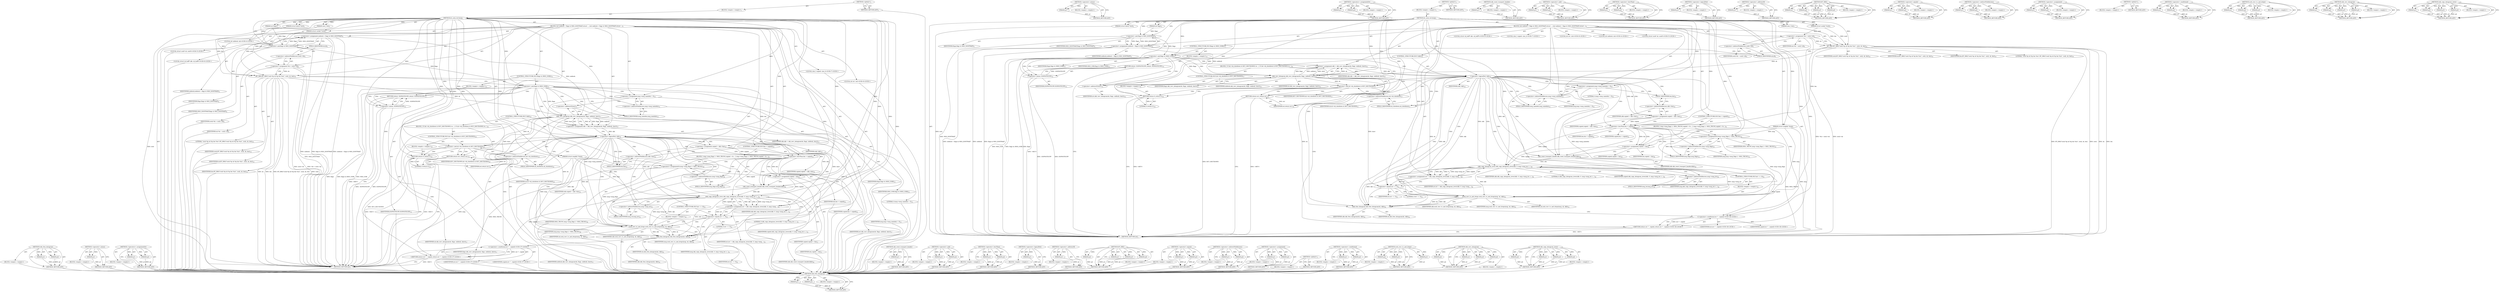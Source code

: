 digraph "skb_copy_datagram_iovec" {
vulnerable_220 [label=<(METHOD,skb_free_datagram)>];
vulnerable_221 [label=<(PARAM,p1)>];
vulnerable_222 [label=<(PARAM,p2)>];
vulnerable_223 [label=<(BLOCK,&lt;empty&gt;,&lt;empty&gt;)>];
vulnerable_224 [label=<(METHOD_RETURN,ANY)>];
vulnerable_169 [label=<(METHOD,&lt;operator&gt;.minus)>];
vulnerable_170 [label=<(PARAM,p1)>];
vulnerable_171 [label=<(BLOCK,&lt;empty&gt;,&lt;empty&gt;)>];
vulnerable_172 [label=<(METHOD_RETURN,ANY)>];
vulnerable_193 [label=<(METHOD,&lt;operators&gt;.assignmentOr)>];
vulnerable_194 [label=<(PARAM,p1)>];
vulnerable_195 [label=<(PARAM,p2)>];
vulnerable_196 [label=<(BLOCK,&lt;empty&gt;,&lt;empty&gt;)>];
vulnerable_197 [label=<(METHOD_RETURN,ANY)>];
vulnerable_6 [label=<(METHOD,&lt;global&gt;)<SUB>1</SUB>>];
vulnerable_7 [label=<(BLOCK,&lt;empty&gt;,&lt;empty&gt;)<SUB>1</SUB>>];
vulnerable_8 [label=<(METHOD,bt_sock_recvmsg)<SUB>1</SUB>>];
vulnerable_9 [label=<(PARAM,struct kiocb *iocb)<SUB>1</SUB>>];
vulnerable_10 [label=<(PARAM,struct socket *sock)<SUB>1</SUB>>];
vulnerable_11 [label=<(PARAM,struct msghdr *msg)<SUB>2</SUB>>];
vulnerable_12 [label=<(PARAM,size_t len)<SUB>2</SUB>>];
vulnerable_13 [label=<(PARAM,int flags)<SUB>2</SUB>>];
vulnerable_14 [label=<(BLOCK,{
	int noblock = flags &amp; MSG_DONTWAIT;
	struct ...,{
	int noblock = flags &amp; MSG_DONTWAIT;
	struct ...)<SUB>3</SUB>>];
vulnerable_15 [label="<(LOCAL,int noblock: int)<SUB>4</SUB>>"];
vulnerable_16 [label=<(&lt;operator&gt;.assignment,noblock = flags &amp; MSG_DONTWAIT)<SUB>4</SUB>>];
vulnerable_17 [label=<(IDENTIFIER,noblock,noblock = flags &amp; MSG_DONTWAIT)<SUB>4</SUB>>];
vulnerable_18 [label=<(&lt;operator&gt;.and,flags &amp; MSG_DONTWAIT)<SUB>4</SUB>>];
vulnerable_19 [label=<(IDENTIFIER,flags,flags &amp; MSG_DONTWAIT)<SUB>4</SUB>>];
vulnerable_20 [label=<(IDENTIFIER,MSG_DONTWAIT,flags &amp; MSG_DONTWAIT)<SUB>4</SUB>>];
vulnerable_21 [label="<(LOCAL,struct sock* sk: sock*)<SUB>5</SUB>>"];
vulnerable_22 [label=<(&lt;operator&gt;.assignment,*sk = sock-&gt;sk)<SUB>5</SUB>>];
vulnerable_23 [label=<(IDENTIFIER,sk,*sk = sock-&gt;sk)<SUB>5</SUB>>];
vulnerable_24 [label=<(&lt;operator&gt;.indirectFieldAccess,sock-&gt;sk)<SUB>5</SUB>>];
vulnerable_25 [label=<(IDENTIFIER,sock,*sk = sock-&gt;sk)<SUB>5</SUB>>];
vulnerable_26 [label=<(FIELD_IDENTIFIER,sk,sk)<SUB>5</SUB>>];
vulnerable_27 [label="<(LOCAL,struct sk_buff* skb: sk_buff*)<SUB>6</SUB>>"];
vulnerable_28 [label="<(LOCAL,size_t copied: size_t)<SUB>7</SUB>>"];
vulnerable_29 [label="<(LOCAL,int err: int)<SUB>8</SUB>>"];
vulnerable_30 [label=<(BT_DBG,BT_DBG(&quot;sock %p sk %p len %zu&quot;, sock, sk, len))<SUB>10</SUB>>];
vulnerable_31 [label=<(LITERAL,&quot;sock %p sk %p len %zu&quot;,BT_DBG(&quot;sock %p sk %p len %zu&quot;, sock, sk, len))<SUB>10</SUB>>];
vulnerable_32 [label=<(IDENTIFIER,sock,BT_DBG(&quot;sock %p sk %p len %zu&quot;, sock, sk, len))<SUB>10</SUB>>];
vulnerable_33 [label=<(IDENTIFIER,sk,BT_DBG(&quot;sock %p sk %p len %zu&quot;, sock, sk, len))<SUB>10</SUB>>];
vulnerable_34 [label=<(IDENTIFIER,len,BT_DBG(&quot;sock %p sk %p len %zu&quot;, sock, sk, len))<SUB>10</SUB>>];
vulnerable_35 [label=<(CONTROL_STRUCTURE,IF,if (flags &amp; (MSG_OOB)))<SUB>12</SUB>>];
vulnerable_36 [label=<(&lt;operator&gt;.and,flags &amp; (MSG_OOB))<SUB>12</SUB>>];
vulnerable_37 [label=<(IDENTIFIER,flags,flags &amp; (MSG_OOB))<SUB>12</SUB>>];
vulnerable_38 [label=<(IDENTIFIER,MSG_OOB,flags &amp; (MSG_OOB))<SUB>12</SUB>>];
vulnerable_39 [label=<(BLOCK,&lt;empty&gt;,&lt;empty&gt;)<SUB>13</SUB>>];
vulnerable_40 [label=<(RETURN,return -EOPNOTSUPP;,return -EOPNOTSUPP;)<SUB>13</SUB>>];
vulnerable_41 [label=<(&lt;operator&gt;.minus,-EOPNOTSUPP)<SUB>13</SUB>>];
vulnerable_42 [label=<(IDENTIFIER,EOPNOTSUPP,-EOPNOTSUPP)<SUB>13</SUB>>];
vulnerable_43 [label=<(&lt;operator&gt;.assignment,skb = skb_recv_datagram(sk, flags, noblock, &amp;err))<SUB>15</SUB>>];
vulnerable_44 [label=<(IDENTIFIER,skb,skb = skb_recv_datagram(sk, flags, noblock, &amp;err))<SUB>15</SUB>>];
vulnerable_45 [label=<(skb_recv_datagram,skb_recv_datagram(sk, flags, noblock, &amp;err))<SUB>15</SUB>>];
vulnerable_46 [label=<(IDENTIFIER,sk,skb_recv_datagram(sk, flags, noblock, &amp;err))<SUB>15</SUB>>];
vulnerable_47 [label=<(IDENTIFIER,flags,skb_recv_datagram(sk, flags, noblock, &amp;err))<SUB>15</SUB>>];
vulnerable_48 [label=<(IDENTIFIER,noblock,skb_recv_datagram(sk, flags, noblock, &amp;err))<SUB>15</SUB>>];
vulnerable_49 [label=<(&lt;operator&gt;.addressOf,&amp;err)<SUB>15</SUB>>];
vulnerable_50 [label=<(IDENTIFIER,err,skb_recv_datagram(sk, flags, noblock, &amp;err))<SUB>15</SUB>>];
vulnerable_51 [label=<(CONTROL_STRUCTURE,IF,if (!skb))<SUB>16</SUB>>];
vulnerable_52 [label=<(&lt;operator&gt;.logicalNot,!skb)<SUB>16</SUB>>];
vulnerable_53 [label=<(IDENTIFIER,skb,!skb)<SUB>16</SUB>>];
vulnerable_54 [label=<(BLOCK,{
 		if (sk-&gt;sk_shutdown &amp; RCV_SHUTDOWN)
 			re...,{
 		if (sk-&gt;sk_shutdown &amp; RCV_SHUTDOWN)
 			re...)<SUB>16</SUB>>];
vulnerable_55 [label=<(CONTROL_STRUCTURE,IF,if (sk-&gt;sk_shutdown &amp; RCV_SHUTDOWN))<SUB>17</SUB>>];
vulnerable_56 [label=<(&lt;operator&gt;.and,sk-&gt;sk_shutdown &amp; RCV_SHUTDOWN)<SUB>17</SUB>>];
vulnerable_57 [label=<(&lt;operator&gt;.indirectFieldAccess,sk-&gt;sk_shutdown)<SUB>17</SUB>>];
vulnerable_58 [label=<(IDENTIFIER,sk,sk-&gt;sk_shutdown &amp; RCV_SHUTDOWN)<SUB>17</SUB>>];
vulnerable_59 [label=<(FIELD_IDENTIFIER,sk_shutdown,sk_shutdown)<SUB>17</SUB>>];
vulnerable_60 [label=<(IDENTIFIER,RCV_SHUTDOWN,sk-&gt;sk_shutdown &amp; RCV_SHUTDOWN)<SUB>17</SUB>>];
vulnerable_61 [label=<(BLOCK,&lt;empty&gt;,&lt;empty&gt;)<SUB>18</SUB>>];
vulnerable_62 [label=<(RETURN,return 0;,return 0;)<SUB>18</SUB>>];
vulnerable_63 [label=<(LITERAL,0,return 0;)<SUB>18</SUB>>];
vulnerable_64 [label=<(RETURN,return err;,return err;)<SUB>19</SUB>>];
vulnerable_65 [label=<(IDENTIFIER,err,return err;)<SUB>19</SUB>>];
vulnerable_66 [label=<(&lt;operator&gt;.assignment,msg-&gt;msg_namelen = 0)<SUB>22</SUB>>];
vulnerable_67 [label=<(&lt;operator&gt;.indirectFieldAccess,msg-&gt;msg_namelen)<SUB>22</SUB>>];
vulnerable_68 [label=<(IDENTIFIER,msg,msg-&gt;msg_namelen = 0)<SUB>22</SUB>>];
vulnerable_69 [label=<(FIELD_IDENTIFIER,msg_namelen,msg_namelen)<SUB>22</SUB>>];
vulnerable_70 [label=<(LITERAL,0,msg-&gt;msg_namelen = 0)<SUB>22</SUB>>];
vulnerable_71 [label=<(&lt;operator&gt;.assignment,copied = skb-&gt;len)<SUB>23</SUB>>];
vulnerable_72 [label=<(IDENTIFIER,copied,copied = skb-&gt;len)<SUB>23</SUB>>];
vulnerable_73 [label=<(&lt;operator&gt;.indirectFieldAccess,skb-&gt;len)<SUB>23</SUB>>];
vulnerable_74 [label=<(IDENTIFIER,skb,copied = skb-&gt;len)<SUB>23</SUB>>];
vulnerable_75 [label=<(FIELD_IDENTIFIER,len,len)<SUB>23</SUB>>];
vulnerable_76 [label=<(CONTROL_STRUCTURE,IF,if (len &lt; copied))<SUB>24</SUB>>];
vulnerable_77 [label=<(&lt;operator&gt;.lessThan,len &lt; copied)<SUB>24</SUB>>];
vulnerable_78 [label=<(IDENTIFIER,len,len &lt; copied)<SUB>24</SUB>>];
vulnerable_79 [label=<(IDENTIFIER,copied,len &lt; copied)<SUB>24</SUB>>];
vulnerable_80 [label=<(BLOCK,{
 		msg-&gt;msg_flags |= MSG_TRUNC;
		copied = le...,{
 		msg-&gt;msg_flags |= MSG_TRUNC;
		copied = le...)<SUB>24</SUB>>];
vulnerable_81 [label=<(&lt;operators&gt;.assignmentOr,msg-&gt;msg_flags |= MSG_TRUNC)<SUB>25</SUB>>];
vulnerable_82 [label=<(&lt;operator&gt;.indirectFieldAccess,msg-&gt;msg_flags)<SUB>25</SUB>>];
vulnerable_83 [label=<(IDENTIFIER,msg,msg-&gt;msg_flags |= MSG_TRUNC)<SUB>25</SUB>>];
vulnerable_84 [label=<(FIELD_IDENTIFIER,msg_flags,msg_flags)<SUB>25</SUB>>];
vulnerable_85 [label=<(IDENTIFIER,MSG_TRUNC,msg-&gt;msg_flags |= MSG_TRUNC)<SUB>25</SUB>>];
vulnerable_86 [label=<(&lt;operator&gt;.assignment,copied = len)<SUB>26</SUB>>];
vulnerable_87 [label=<(IDENTIFIER,copied,copied = len)<SUB>26</SUB>>];
vulnerable_88 [label=<(IDENTIFIER,len,copied = len)<SUB>26</SUB>>];
vulnerable_89 [label=<(skb_reset_transport_header,skb_reset_transport_header(skb))<SUB>29</SUB>>];
vulnerable_90 [label=<(IDENTIFIER,skb,skb_reset_transport_header(skb))<SUB>29</SUB>>];
vulnerable_91 [label=<(&lt;operator&gt;.assignment,err = skb_copy_datagram_iovec(skb, 0, msg-&gt;msg_...)<SUB>30</SUB>>];
vulnerable_92 [label=<(IDENTIFIER,err,err = skb_copy_datagram_iovec(skb, 0, msg-&gt;msg_...)<SUB>30</SUB>>];
vulnerable_93 [label=<(skb_copy_datagram_iovec,skb_copy_datagram_iovec(skb, 0, msg-&gt;msg_iov, c...)<SUB>30</SUB>>];
vulnerable_94 [label=<(IDENTIFIER,skb,skb_copy_datagram_iovec(skb, 0, msg-&gt;msg_iov, c...)<SUB>30</SUB>>];
vulnerable_95 [label=<(LITERAL,0,skb_copy_datagram_iovec(skb, 0, msg-&gt;msg_iov, c...)<SUB>30</SUB>>];
vulnerable_96 [label=<(&lt;operator&gt;.indirectFieldAccess,msg-&gt;msg_iov)<SUB>30</SUB>>];
vulnerable_97 [label=<(IDENTIFIER,msg,skb_copy_datagram_iovec(skb, 0, msg-&gt;msg_iov, c...)<SUB>30</SUB>>];
vulnerable_98 [label=<(FIELD_IDENTIFIER,msg_iov,msg_iov)<SUB>30</SUB>>];
vulnerable_99 [label=<(IDENTIFIER,copied,skb_copy_datagram_iovec(skb, 0, msg-&gt;msg_iov, c...)<SUB>30</SUB>>];
vulnerable_100 [label=<(CONTROL_STRUCTURE,IF,if (err == 0))<SUB>31</SUB>>];
vulnerable_101 [label=<(&lt;operator&gt;.equals,err == 0)<SUB>31</SUB>>];
vulnerable_102 [label=<(IDENTIFIER,err,err == 0)<SUB>31</SUB>>];
vulnerable_103 [label=<(LITERAL,0,err == 0)<SUB>31</SUB>>];
vulnerable_104 [label=<(BLOCK,&lt;empty&gt;,&lt;empty&gt;)<SUB>32</SUB>>];
vulnerable_105 [label=<(sock_recv_ts_and_drops,sock_recv_ts_and_drops(msg, sk, skb))<SUB>32</SUB>>];
vulnerable_106 [label=<(IDENTIFIER,msg,sock_recv_ts_and_drops(msg, sk, skb))<SUB>32</SUB>>];
vulnerable_107 [label=<(IDENTIFIER,sk,sock_recv_ts_and_drops(msg, sk, skb))<SUB>32</SUB>>];
vulnerable_108 [label=<(IDENTIFIER,skb,sock_recv_ts_and_drops(msg, sk, skb))<SUB>32</SUB>>];
vulnerable_109 [label=<(skb_free_datagram,skb_free_datagram(sk, skb))<SUB>34</SUB>>];
vulnerable_110 [label=<(IDENTIFIER,sk,skb_free_datagram(sk, skb))<SUB>34</SUB>>];
vulnerable_111 [label=<(IDENTIFIER,skb,skb_free_datagram(sk, skb))<SUB>34</SUB>>];
vulnerable_112 [label="<(RETURN,return err ? : copied;,return err ? : copied;)<SUB>36</SUB>>"];
vulnerable_113 [label="<(&lt;operator&gt;.conditional,err ? : copied)<SUB>36</SUB>>"];
vulnerable_114 [label="<(IDENTIFIER,err,err ? : copied)<SUB>36</SUB>>"];
vulnerable_115 [label="<(IDENTIFIER,copied,err ? : copied)<SUB>36</SUB>>"];
vulnerable_116 [label=<(METHOD_RETURN,int)<SUB>1</SUB>>];
vulnerable_118 [label=<(METHOD_RETURN,ANY)<SUB>1</SUB>>];
vulnerable_198 [label=<(METHOD,skb_reset_transport_header)>];
vulnerable_199 [label=<(PARAM,p1)>];
vulnerable_200 [label=<(BLOCK,&lt;empty&gt;,&lt;empty&gt;)>];
vulnerable_201 [label=<(METHOD_RETURN,ANY)>];
vulnerable_152 [label=<(METHOD,&lt;operator&gt;.and)>];
vulnerable_153 [label=<(PARAM,p1)>];
vulnerable_154 [label=<(PARAM,p2)>];
vulnerable_155 [label=<(BLOCK,&lt;empty&gt;,&lt;empty&gt;)>];
vulnerable_156 [label=<(METHOD_RETURN,ANY)>];
vulnerable_188 [label=<(METHOD,&lt;operator&gt;.lessThan)>];
vulnerable_189 [label=<(PARAM,p1)>];
vulnerable_190 [label=<(PARAM,p2)>];
vulnerable_191 [label=<(BLOCK,&lt;empty&gt;,&lt;empty&gt;)>];
vulnerable_192 [label=<(METHOD_RETURN,ANY)>];
vulnerable_184 [label=<(METHOD,&lt;operator&gt;.logicalNot)>];
vulnerable_185 [label=<(PARAM,p1)>];
vulnerable_186 [label=<(BLOCK,&lt;empty&gt;,&lt;empty&gt;)>];
vulnerable_187 [label=<(METHOD_RETURN,ANY)>];
vulnerable_180 [label=<(METHOD,&lt;operator&gt;.addressOf)>];
vulnerable_181 [label=<(PARAM,p1)>];
vulnerable_182 [label=<(BLOCK,&lt;empty&gt;,&lt;empty&gt;)>];
vulnerable_183 [label=<(METHOD_RETURN,ANY)>];
vulnerable_162 [label=<(METHOD,BT_DBG)>];
vulnerable_163 [label=<(PARAM,p1)>];
vulnerable_164 [label=<(PARAM,p2)>];
vulnerable_165 [label=<(PARAM,p3)>];
vulnerable_166 [label=<(PARAM,p4)>];
vulnerable_167 [label=<(BLOCK,&lt;empty&gt;,&lt;empty&gt;)>];
vulnerable_168 [label=<(METHOD_RETURN,ANY)>];
vulnerable_209 [label=<(METHOD,&lt;operator&gt;.equals)>];
vulnerable_210 [label=<(PARAM,p1)>];
vulnerable_211 [label=<(PARAM,p2)>];
vulnerable_212 [label=<(BLOCK,&lt;empty&gt;,&lt;empty&gt;)>];
vulnerable_213 [label=<(METHOD_RETURN,ANY)>];
vulnerable_157 [label=<(METHOD,&lt;operator&gt;.indirectFieldAccess)>];
vulnerable_158 [label=<(PARAM,p1)>];
vulnerable_159 [label=<(PARAM,p2)>];
vulnerable_160 [label=<(BLOCK,&lt;empty&gt;,&lt;empty&gt;)>];
vulnerable_161 [label=<(METHOD_RETURN,ANY)>];
vulnerable_147 [label=<(METHOD,&lt;operator&gt;.assignment)>];
vulnerable_148 [label=<(PARAM,p1)>];
vulnerable_149 [label=<(PARAM,p2)>];
vulnerable_150 [label=<(BLOCK,&lt;empty&gt;,&lt;empty&gt;)>];
vulnerable_151 [label=<(METHOD_RETURN,ANY)>];
vulnerable_141 [label=<(METHOD,&lt;global&gt;)<SUB>1</SUB>>];
vulnerable_142 [label=<(BLOCK,&lt;empty&gt;,&lt;empty&gt;)>];
vulnerable_143 [label=<(METHOD_RETURN,ANY)>];
vulnerable_225 [label=<(METHOD,&lt;operator&gt;.conditional)>];
vulnerable_226 [label=<(PARAM,p1)>];
vulnerable_227 [label=<(PARAM,p2)>];
vulnerable_228 [label=<(BLOCK,&lt;empty&gt;,&lt;empty&gt;)>];
vulnerable_229 [label=<(METHOD_RETURN,ANY)>];
vulnerable_214 [label=<(METHOD,sock_recv_ts_and_drops)>];
vulnerable_215 [label=<(PARAM,p1)>];
vulnerable_216 [label=<(PARAM,p2)>];
vulnerable_217 [label=<(PARAM,p3)>];
vulnerable_218 [label=<(BLOCK,&lt;empty&gt;,&lt;empty&gt;)>];
vulnerable_219 [label=<(METHOD_RETURN,ANY)>];
vulnerable_173 [label=<(METHOD,skb_recv_datagram)>];
vulnerable_174 [label=<(PARAM,p1)>];
vulnerable_175 [label=<(PARAM,p2)>];
vulnerable_176 [label=<(PARAM,p3)>];
vulnerable_177 [label=<(PARAM,p4)>];
vulnerable_178 [label=<(BLOCK,&lt;empty&gt;,&lt;empty&gt;)>];
vulnerable_179 [label=<(METHOD_RETURN,ANY)>];
vulnerable_202 [label=<(METHOD,skb_copy_datagram_iovec)>];
vulnerable_203 [label=<(PARAM,p1)>];
vulnerable_204 [label=<(PARAM,p2)>];
vulnerable_205 [label=<(PARAM,p3)>];
vulnerable_206 [label=<(PARAM,p4)>];
vulnerable_207 [label=<(BLOCK,&lt;empty&gt;,&lt;empty&gt;)>];
vulnerable_208 [label=<(METHOD_RETURN,ANY)>];
fixed_220 [label=<(METHOD,skb_free_datagram)>];
fixed_221 [label=<(PARAM,p1)>];
fixed_222 [label=<(PARAM,p2)>];
fixed_223 [label=<(BLOCK,&lt;empty&gt;,&lt;empty&gt;)>];
fixed_224 [label=<(METHOD_RETURN,ANY)>];
fixed_169 [label=<(METHOD,&lt;operator&gt;.minus)>];
fixed_170 [label=<(PARAM,p1)>];
fixed_171 [label=<(BLOCK,&lt;empty&gt;,&lt;empty&gt;)>];
fixed_172 [label=<(METHOD_RETURN,ANY)>];
fixed_193 [label=<(METHOD,&lt;operators&gt;.assignmentOr)>];
fixed_194 [label=<(PARAM,p1)>];
fixed_195 [label=<(PARAM,p2)>];
fixed_196 [label=<(BLOCK,&lt;empty&gt;,&lt;empty&gt;)>];
fixed_197 [label=<(METHOD_RETURN,ANY)>];
fixed_6 [label=<(METHOD,&lt;global&gt;)<SUB>1</SUB>>];
fixed_7 [label=<(BLOCK,&lt;empty&gt;,&lt;empty&gt;)<SUB>1</SUB>>];
fixed_8 [label=<(METHOD,bt_sock_recvmsg)<SUB>1</SUB>>];
fixed_9 [label=<(PARAM,struct kiocb *iocb)<SUB>1</SUB>>];
fixed_10 [label=<(PARAM,struct socket *sock)<SUB>1</SUB>>];
fixed_11 [label=<(PARAM,struct msghdr *msg)<SUB>2</SUB>>];
fixed_12 [label=<(PARAM,size_t len)<SUB>2</SUB>>];
fixed_13 [label=<(PARAM,int flags)<SUB>2</SUB>>];
fixed_14 [label=<(BLOCK,{
	int noblock = flags &amp; MSG_DONTWAIT;
	struct ...,{
	int noblock = flags &amp; MSG_DONTWAIT;
	struct ...)<SUB>3</SUB>>];
fixed_15 [label="<(LOCAL,int noblock: int)<SUB>4</SUB>>"];
fixed_16 [label=<(&lt;operator&gt;.assignment,noblock = flags &amp; MSG_DONTWAIT)<SUB>4</SUB>>];
fixed_17 [label=<(IDENTIFIER,noblock,noblock = flags &amp; MSG_DONTWAIT)<SUB>4</SUB>>];
fixed_18 [label=<(&lt;operator&gt;.and,flags &amp; MSG_DONTWAIT)<SUB>4</SUB>>];
fixed_19 [label=<(IDENTIFIER,flags,flags &amp; MSG_DONTWAIT)<SUB>4</SUB>>];
fixed_20 [label=<(IDENTIFIER,MSG_DONTWAIT,flags &amp; MSG_DONTWAIT)<SUB>4</SUB>>];
fixed_21 [label="<(LOCAL,struct sock* sk: sock*)<SUB>5</SUB>>"];
fixed_22 [label=<(&lt;operator&gt;.assignment,*sk = sock-&gt;sk)<SUB>5</SUB>>];
fixed_23 [label=<(IDENTIFIER,sk,*sk = sock-&gt;sk)<SUB>5</SUB>>];
fixed_24 [label=<(&lt;operator&gt;.indirectFieldAccess,sock-&gt;sk)<SUB>5</SUB>>];
fixed_25 [label=<(IDENTIFIER,sock,*sk = sock-&gt;sk)<SUB>5</SUB>>];
fixed_26 [label=<(FIELD_IDENTIFIER,sk,sk)<SUB>5</SUB>>];
fixed_27 [label="<(LOCAL,struct sk_buff* skb: sk_buff*)<SUB>6</SUB>>"];
fixed_28 [label="<(LOCAL,size_t copied: size_t)<SUB>7</SUB>>"];
fixed_29 [label="<(LOCAL,int err: int)<SUB>8</SUB>>"];
fixed_30 [label=<(BT_DBG,BT_DBG(&quot;sock %p sk %p len %zu&quot;, sock, sk, len))<SUB>10</SUB>>];
fixed_31 [label=<(LITERAL,&quot;sock %p sk %p len %zu&quot;,BT_DBG(&quot;sock %p sk %p len %zu&quot;, sock, sk, len))<SUB>10</SUB>>];
fixed_32 [label=<(IDENTIFIER,sock,BT_DBG(&quot;sock %p sk %p len %zu&quot;, sock, sk, len))<SUB>10</SUB>>];
fixed_33 [label=<(IDENTIFIER,sk,BT_DBG(&quot;sock %p sk %p len %zu&quot;, sock, sk, len))<SUB>10</SUB>>];
fixed_34 [label=<(IDENTIFIER,len,BT_DBG(&quot;sock %p sk %p len %zu&quot;, sock, sk, len))<SUB>10</SUB>>];
fixed_35 [label=<(CONTROL_STRUCTURE,IF,if (flags &amp; (MSG_OOB)))<SUB>12</SUB>>];
fixed_36 [label=<(&lt;operator&gt;.and,flags &amp; (MSG_OOB))<SUB>12</SUB>>];
fixed_37 [label=<(IDENTIFIER,flags,flags &amp; (MSG_OOB))<SUB>12</SUB>>];
fixed_38 [label=<(IDENTIFIER,MSG_OOB,flags &amp; (MSG_OOB))<SUB>12</SUB>>];
fixed_39 [label=<(BLOCK,&lt;empty&gt;,&lt;empty&gt;)<SUB>13</SUB>>];
fixed_40 [label=<(RETURN,return -EOPNOTSUPP;,return -EOPNOTSUPP;)<SUB>13</SUB>>];
fixed_41 [label=<(&lt;operator&gt;.minus,-EOPNOTSUPP)<SUB>13</SUB>>];
fixed_42 [label=<(IDENTIFIER,EOPNOTSUPP,-EOPNOTSUPP)<SUB>13</SUB>>];
fixed_43 [label=<(&lt;operator&gt;.assignment,msg-&gt;msg_namelen = 0)<SUB>15</SUB>>];
fixed_44 [label=<(&lt;operator&gt;.indirectFieldAccess,msg-&gt;msg_namelen)<SUB>15</SUB>>];
fixed_45 [label=<(IDENTIFIER,msg,msg-&gt;msg_namelen = 0)<SUB>15</SUB>>];
fixed_46 [label=<(FIELD_IDENTIFIER,msg_namelen,msg_namelen)<SUB>15</SUB>>];
fixed_47 [label=<(LITERAL,0,msg-&gt;msg_namelen = 0)<SUB>15</SUB>>];
fixed_48 [label=<(&lt;operator&gt;.assignment,skb = skb_recv_datagram(sk, flags, noblock, &amp;err))<SUB>17</SUB>>];
fixed_49 [label=<(IDENTIFIER,skb,skb = skb_recv_datagram(sk, flags, noblock, &amp;err))<SUB>17</SUB>>];
fixed_50 [label=<(skb_recv_datagram,skb_recv_datagram(sk, flags, noblock, &amp;err))<SUB>17</SUB>>];
fixed_51 [label=<(IDENTIFIER,sk,skb_recv_datagram(sk, flags, noblock, &amp;err))<SUB>17</SUB>>];
fixed_52 [label=<(IDENTIFIER,flags,skb_recv_datagram(sk, flags, noblock, &amp;err))<SUB>17</SUB>>];
fixed_53 [label=<(IDENTIFIER,noblock,skb_recv_datagram(sk, flags, noblock, &amp;err))<SUB>17</SUB>>];
fixed_54 [label=<(&lt;operator&gt;.addressOf,&amp;err)<SUB>17</SUB>>];
fixed_55 [label=<(IDENTIFIER,err,skb_recv_datagram(sk, flags, noblock, &amp;err))<SUB>17</SUB>>];
fixed_56 [label=<(CONTROL_STRUCTURE,IF,if (!skb))<SUB>18</SUB>>];
fixed_57 [label=<(&lt;operator&gt;.logicalNot,!skb)<SUB>18</SUB>>];
fixed_58 [label=<(IDENTIFIER,skb,!skb)<SUB>18</SUB>>];
fixed_59 [label=<(BLOCK,{
 		if (sk-&gt;sk_shutdown &amp; RCV_SHUTDOWN)
 			re...,{
 		if (sk-&gt;sk_shutdown &amp; RCV_SHUTDOWN)
 			re...)<SUB>18</SUB>>];
fixed_60 [label=<(CONTROL_STRUCTURE,IF,if (sk-&gt;sk_shutdown &amp; RCV_SHUTDOWN))<SUB>19</SUB>>];
fixed_61 [label=<(&lt;operator&gt;.and,sk-&gt;sk_shutdown &amp; RCV_SHUTDOWN)<SUB>19</SUB>>];
fixed_62 [label=<(&lt;operator&gt;.indirectFieldAccess,sk-&gt;sk_shutdown)<SUB>19</SUB>>];
fixed_63 [label=<(IDENTIFIER,sk,sk-&gt;sk_shutdown &amp; RCV_SHUTDOWN)<SUB>19</SUB>>];
fixed_64 [label=<(FIELD_IDENTIFIER,sk_shutdown,sk_shutdown)<SUB>19</SUB>>];
fixed_65 [label=<(IDENTIFIER,RCV_SHUTDOWN,sk-&gt;sk_shutdown &amp; RCV_SHUTDOWN)<SUB>19</SUB>>];
fixed_66 [label=<(BLOCK,&lt;empty&gt;,&lt;empty&gt;)<SUB>20</SUB>>];
fixed_67 [label=<(RETURN,return 0;,return 0;)<SUB>20</SUB>>];
fixed_68 [label=<(LITERAL,0,return 0;)<SUB>20</SUB>>];
fixed_69 [label=<(RETURN,return err;,return err;)<SUB>21</SUB>>];
fixed_70 [label=<(IDENTIFIER,err,return err;)<SUB>21</SUB>>];
fixed_71 [label=<(&lt;operator&gt;.assignment,copied = skb-&gt;len)<SUB>24</SUB>>];
fixed_72 [label=<(IDENTIFIER,copied,copied = skb-&gt;len)<SUB>24</SUB>>];
fixed_73 [label=<(&lt;operator&gt;.indirectFieldAccess,skb-&gt;len)<SUB>24</SUB>>];
fixed_74 [label=<(IDENTIFIER,skb,copied = skb-&gt;len)<SUB>24</SUB>>];
fixed_75 [label=<(FIELD_IDENTIFIER,len,len)<SUB>24</SUB>>];
fixed_76 [label=<(CONTROL_STRUCTURE,IF,if (len &lt; copied))<SUB>25</SUB>>];
fixed_77 [label=<(&lt;operator&gt;.lessThan,len &lt; copied)<SUB>25</SUB>>];
fixed_78 [label=<(IDENTIFIER,len,len &lt; copied)<SUB>25</SUB>>];
fixed_79 [label=<(IDENTIFIER,copied,len &lt; copied)<SUB>25</SUB>>];
fixed_80 [label=<(BLOCK,{
 		msg-&gt;msg_flags |= MSG_TRUNC;
		copied = le...,{
 		msg-&gt;msg_flags |= MSG_TRUNC;
		copied = le...)<SUB>25</SUB>>];
fixed_81 [label=<(&lt;operators&gt;.assignmentOr,msg-&gt;msg_flags |= MSG_TRUNC)<SUB>26</SUB>>];
fixed_82 [label=<(&lt;operator&gt;.indirectFieldAccess,msg-&gt;msg_flags)<SUB>26</SUB>>];
fixed_83 [label=<(IDENTIFIER,msg,msg-&gt;msg_flags |= MSG_TRUNC)<SUB>26</SUB>>];
fixed_84 [label=<(FIELD_IDENTIFIER,msg_flags,msg_flags)<SUB>26</SUB>>];
fixed_85 [label=<(IDENTIFIER,MSG_TRUNC,msg-&gt;msg_flags |= MSG_TRUNC)<SUB>26</SUB>>];
fixed_86 [label=<(&lt;operator&gt;.assignment,copied = len)<SUB>27</SUB>>];
fixed_87 [label=<(IDENTIFIER,copied,copied = len)<SUB>27</SUB>>];
fixed_88 [label=<(IDENTIFIER,len,copied = len)<SUB>27</SUB>>];
fixed_89 [label=<(skb_reset_transport_header,skb_reset_transport_header(skb))<SUB>30</SUB>>];
fixed_90 [label=<(IDENTIFIER,skb,skb_reset_transport_header(skb))<SUB>30</SUB>>];
fixed_91 [label=<(&lt;operator&gt;.assignment,err = skb_copy_datagram_iovec(skb, 0, msg-&gt;msg_...)<SUB>31</SUB>>];
fixed_92 [label=<(IDENTIFIER,err,err = skb_copy_datagram_iovec(skb, 0, msg-&gt;msg_...)<SUB>31</SUB>>];
fixed_93 [label=<(skb_copy_datagram_iovec,skb_copy_datagram_iovec(skb, 0, msg-&gt;msg_iov, c...)<SUB>31</SUB>>];
fixed_94 [label=<(IDENTIFIER,skb,skb_copy_datagram_iovec(skb, 0, msg-&gt;msg_iov, c...)<SUB>31</SUB>>];
fixed_95 [label=<(LITERAL,0,skb_copy_datagram_iovec(skb, 0, msg-&gt;msg_iov, c...)<SUB>31</SUB>>];
fixed_96 [label=<(&lt;operator&gt;.indirectFieldAccess,msg-&gt;msg_iov)<SUB>31</SUB>>];
fixed_97 [label=<(IDENTIFIER,msg,skb_copy_datagram_iovec(skb, 0, msg-&gt;msg_iov, c...)<SUB>31</SUB>>];
fixed_98 [label=<(FIELD_IDENTIFIER,msg_iov,msg_iov)<SUB>31</SUB>>];
fixed_99 [label=<(IDENTIFIER,copied,skb_copy_datagram_iovec(skb, 0, msg-&gt;msg_iov, c...)<SUB>31</SUB>>];
fixed_100 [label=<(CONTROL_STRUCTURE,IF,if (err == 0))<SUB>32</SUB>>];
fixed_101 [label=<(&lt;operator&gt;.equals,err == 0)<SUB>32</SUB>>];
fixed_102 [label=<(IDENTIFIER,err,err == 0)<SUB>32</SUB>>];
fixed_103 [label=<(LITERAL,0,err == 0)<SUB>32</SUB>>];
fixed_104 [label=<(BLOCK,&lt;empty&gt;,&lt;empty&gt;)<SUB>33</SUB>>];
fixed_105 [label=<(sock_recv_ts_and_drops,sock_recv_ts_and_drops(msg, sk, skb))<SUB>33</SUB>>];
fixed_106 [label=<(IDENTIFIER,msg,sock_recv_ts_and_drops(msg, sk, skb))<SUB>33</SUB>>];
fixed_107 [label=<(IDENTIFIER,sk,sock_recv_ts_and_drops(msg, sk, skb))<SUB>33</SUB>>];
fixed_108 [label=<(IDENTIFIER,skb,sock_recv_ts_and_drops(msg, sk, skb))<SUB>33</SUB>>];
fixed_109 [label=<(skb_free_datagram,skb_free_datagram(sk, skb))<SUB>35</SUB>>];
fixed_110 [label=<(IDENTIFIER,sk,skb_free_datagram(sk, skb))<SUB>35</SUB>>];
fixed_111 [label=<(IDENTIFIER,skb,skb_free_datagram(sk, skb))<SUB>35</SUB>>];
fixed_112 [label="<(RETURN,return err ? : copied;,return err ? : copied;)<SUB>37</SUB>>"];
fixed_113 [label="<(&lt;operator&gt;.conditional,err ? : copied)<SUB>37</SUB>>"];
fixed_114 [label="<(IDENTIFIER,err,err ? : copied)<SUB>37</SUB>>"];
fixed_115 [label="<(IDENTIFIER,copied,err ? : copied)<SUB>37</SUB>>"];
fixed_116 [label=<(METHOD_RETURN,int)<SUB>1</SUB>>];
fixed_118 [label=<(METHOD_RETURN,ANY)<SUB>1</SUB>>];
fixed_198 [label=<(METHOD,skb_reset_transport_header)>];
fixed_199 [label=<(PARAM,p1)>];
fixed_200 [label=<(BLOCK,&lt;empty&gt;,&lt;empty&gt;)>];
fixed_201 [label=<(METHOD_RETURN,ANY)>];
fixed_152 [label=<(METHOD,&lt;operator&gt;.and)>];
fixed_153 [label=<(PARAM,p1)>];
fixed_154 [label=<(PARAM,p2)>];
fixed_155 [label=<(BLOCK,&lt;empty&gt;,&lt;empty&gt;)>];
fixed_156 [label=<(METHOD_RETURN,ANY)>];
fixed_188 [label=<(METHOD,&lt;operator&gt;.lessThan)>];
fixed_189 [label=<(PARAM,p1)>];
fixed_190 [label=<(PARAM,p2)>];
fixed_191 [label=<(BLOCK,&lt;empty&gt;,&lt;empty&gt;)>];
fixed_192 [label=<(METHOD_RETURN,ANY)>];
fixed_184 [label=<(METHOD,&lt;operator&gt;.logicalNot)>];
fixed_185 [label=<(PARAM,p1)>];
fixed_186 [label=<(BLOCK,&lt;empty&gt;,&lt;empty&gt;)>];
fixed_187 [label=<(METHOD_RETURN,ANY)>];
fixed_180 [label=<(METHOD,&lt;operator&gt;.addressOf)>];
fixed_181 [label=<(PARAM,p1)>];
fixed_182 [label=<(BLOCK,&lt;empty&gt;,&lt;empty&gt;)>];
fixed_183 [label=<(METHOD_RETURN,ANY)>];
fixed_162 [label=<(METHOD,BT_DBG)>];
fixed_163 [label=<(PARAM,p1)>];
fixed_164 [label=<(PARAM,p2)>];
fixed_165 [label=<(PARAM,p3)>];
fixed_166 [label=<(PARAM,p4)>];
fixed_167 [label=<(BLOCK,&lt;empty&gt;,&lt;empty&gt;)>];
fixed_168 [label=<(METHOD_RETURN,ANY)>];
fixed_209 [label=<(METHOD,&lt;operator&gt;.equals)>];
fixed_210 [label=<(PARAM,p1)>];
fixed_211 [label=<(PARAM,p2)>];
fixed_212 [label=<(BLOCK,&lt;empty&gt;,&lt;empty&gt;)>];
fixed_213 [label=<(METHOD_RETURN,ANY)>];
fixed_157 [label=<(METHOD,&lt;operator&gt;.indirectFieldAccess)>];
fixed_158 [label=<(PARAM,p1)>];
fixed_159 [label=<(PARAM,p2)>];
fixed_160 [label=<(BLOCK,&lt;empty&gt;,&lt;empty&gt;)>];
fixed_161 [label=<(METHOD_RETURN,ANY)>];
fixed_147 [label=<(METHOD,&lt;operator&gt;.assignment)>];
fixed_148 [label=<(PARAM,p1)>];
fixed_149 [label=<(PARAM,p2)>];
fixed_150 [label=<(BLOCK,&lt;empty&gt;,&lt;empty&gt;)>];
fixed_151 [label=<(METHOD_RETURN,ANY)>];
fixed_141 [label=<(METHOD,&lt;global&gt;)<SUB>1</SUB>>];
fixed_142 [label=<(BLOCK,&lt;empty&gt;,&lt;empty&gt;)>];
fixed_143 [label=<(METHOD_RETURN,ANY)>];
fixed_225 [label=<(METHOD,&lt;operator&gt;.conditional)>];
fixed_226 [label=<(PARAM,p1)>];
fixed_227 [label=<(PARAM,p2)>];
fixed_228 [label=<(BLOCK,&lt;empty&gt;,&lt;empty&gt;)>];
fixed_229 [label=<(METHOD_RETURN,ANY)>];
fixed_214 [label=<(METHOD,sock_recv_ts_and_drops)>];
fixed_215 [label=<(PARAM,p1)>];
fixed_216 [label=<(PARAM,p2)>];
fixed_217 [label=<(PARAM,p3)>];
fixed_218 [label=<(BLOCK,&lt;empty&gt;,&lt;empty&gt;)>];
fixed_219 [label=<(METHOD_RETURN,ANY)>];
fixed_173 [label=<(METHOD,skb_recv_datagram)>];
fixed_174 [label=<(PARAM,p1)>];
fixed_175 [label=<(PARAM,p2)>];
fixed_176 [label=<(PARAM,p3)>];
fixed_177 [label=<(PARAM,p4)>];
fixed_178 [label=<(BLOCK,&lt;empty&gt;,&lt;empty&gt;)>];
fixed_179 [label=<(METHOD_RETURN,ANY)>];
fixed_202 [label=<(METHOD,skb_copy_datagram_iovec)>];
fixed_203 [label=<(PARAM,p1)>];
fixed_204 [label=<(PARAM,p2)>];
fixed_205 [label=<(PARAM,p3)>];
fixed_206 [label=<(PARAM,p4)>];
fixed_207 [label=<(BLOCK,&lt;empty&gt;,&lt;empty&gt;)>];
fixed_208 [label=<(METHOD_RETURN,ANY)>];
vulnerable_220 -> vulnerable_221  [key=0, label="AST: "];
vulnerable_220 -> vulnerable_221  [key=1, label="DDG: "];
vulnerable_220 -> vulnerable_223  [key=0, label="AST: "];
vulnerable_220 -> vulnerable_222  [key=0, label="AST: "];
vulnerable_220 -> vulnerable_222  [key=1, label="DDG: "];
vulnerable_220 -> vulnerable_224  [key=0, label="AST: "];
vulnerable_220 -> vulnerable_224  [key=1, label="CFG: "];
vulnerable_221 -> vulnerable_224  [key=0, label="DDG: p1"];
vulnerable_222 -> vulnerable_224  [key=0, label="DDG: p2"];
vulnerable_169 -> vulnerable_170  [key=0, label="AST: "];
vulnerable_169 -> vulnerable_170  [key=1, label="DDG: "];
vulnerable_169 -> vulnerable_171  [key=0, label="AST: "];
vulnerable_169 -> vulnerable_172  [key=0, label="AST: "];
vulnerable_169 -> vulnerable_172  [key=1, label="CFG: "];
vulnerable_170 -> vulnerable_172  [key=0, label="DDG: p1"];
vulnerable_193 -> vulnerable_194  [key=0, label="AST: "];
vulnerable_193 -> vulnerable_194  [key=1, label="DDG: "];
vulnerable_193 -> vulnerable_196  [key=0, label="AST: "];
vulnerable_193 -> vulnerable_195  [key=0, label="AST: "];
vulnerable_193 -> vulnerable_195  [key=1, label="DDG: "];
vulnerable_193 -> vulnerable_197  [key=0, label="AST: "];
vulnerable_193 -> vulnerable_197  [key=1, label="CFG: "];
vulnerable_194 -> vulnerable_197  [key=0, label="DDG: p1"];
vulnerable_195 -> vulnerable_197  [key=0, label="DDG: p2"];
vulnerable_6 -> vulnerable_7  [key=0, label="AST: "];
vulnerable_6 -> vulnerable_118  [key=0, label="AST: "];
vulnerable_6 -> vulnerable_118  [key=1, label="CFG: "];
vulnerable_7 -> vulnerable_8  [key=0, label="AST: "];
vulnerable_8 -> vulnerable_9  [key=0, label="AST: "];
vulnerable_8 -> vulnerable_9  [key=1, label="DDG: "];
vulnerable_8 -> vulnerable_10  [key=0, label="AST: "];
vulnerable_8 -> vulnerable_10  [key=1, label="DDG: "];
vulnerable_8 -> vulnerable_11  [key=0, label="AST: "];
vulnerable_8 -> vulnerable_11  [key=1, label="DDG: "];
vulnerable_8 -> vulnerable_12  [key=0, label="AST: "];
vulnerable_8 -> vulnerable_12  [key=1, label="DDG: "];
vulnerable_8 -> vulnerable_13  [key=0, label="AST: "];
vulnerable_8 -> vulnerable_13  [key=1, label="DDG: "];
vulnerable_8 -> vulnerable_14  [key=0, label="AST: "];
vulnerable_8 -> vulnerable_116  [key=0, label="AST: "];
vulnerable_8 -> vulnerable_18  [key=0, label="CFG: "];
vulnerable_8 -> vulnerable_18  [key=1, label="DDG: "];
vulnerable_8 -> vulnerable_66  [key=0, label="DDG: "];
vulnerable_8 -> vulnerable_30  [key=0, label="DDG: "];
vulnerable_8 -> vulnerable_89  [key=0, label="DDG: "];
vulnerable_8 -> vulnerable_109  [key=0, label="DDG: "];
vulnerable_8 -> vulnerable_113  [key=0, label="DDG: "];
vulnerable_8 -> vulnerable_36  [key=0, label="DDG: "];
vulnerable_8 -> vulnerable_45  [key=0, label="DDG: "];
vulnerable_8 -> vulnerable_52  [key=0, label="DDG: "];
vulnerable_8 -> vulnerable_77  [key=0, label="DDG: "];
vulnerable_8 -> vulnerable_81  [key=0, label="DDG: "];
vulnerable_8 -> vulnerable_86  [key=0, label="DDG: "];
vulnerable_8 -> vulnerable_93  [key=0, label="DDG: "];
vulnerable_8 -> vulnerable_101  [key=0, label="DDG: "];
vulnerable_8 -> vulnerable_65  [key=0, label="DDG: "];
vulnerable_8 -> vulnerable_105  [key=0, label="DDG: "];
vulnerable_8 -> vulnerable_41  [key=0, label="DDG: "];
vulnerable_8 -> vulnerable_56  [key=0, label="DDG: "];
vulnerable_8 -> vulnerable_62  [key=0, label="DDG: "];
vulnerable_8 -> vulnerable_63  [key=0, label="DDG: "];
vulnerable_9 -> vulnerable_116  [key=0, label="DDG: iocb"];
vulnerable_10 -> vulnerable_22  [key=0, label="DDG: sock"];
vulnerable_10 -> vulnerable_30  [key=0, label="DDG: sock"];
vulnerable_11 -> vulnerable_116  [key=0, label="DDG: msg"];
vulnerable_11 -> vulnerable_93  [key=0, label="DDG: msg"];
vulnerable_11 -> vulnerable_81  [key=0, label="DDG: msg"];
vulnerable_11 -> vulnerable_105  [key=0, label="DDG: msg"];
vulnerable_12 -> vulnerable_30  [key=0, label="DDG: len"];
vulnerable_13 -> vulnerable_18  [key=0, label="DDG: flags"];
vulnerable_14 -> vulnerable_15  [key=0, label="AST: "];
vulnerable_14 -> vulnerable_16  [key=0, label="AST: "];
vulnerable_14 -> vulnerable_21  [key=0, label="AST: "];
vulnerable_14 -> vulnerable_22  [key=0, label="AST: "];
vulnerable_14 -> vulnerable_27  [key=0, label="AST: "];
vulnerable_14 -> vulnerable_28  [key=0, label="AST: "];
vulnerable_14 -> vulnerable_29  [key=0, label="AST: "];
vulnerable_14 -> vulnerable_30  [key=0, label="AST: "];
vulnerable_14 -> vulnerable_35  [key=0, label="AST: "];
vulnerable_14 -> vulnerable_43  [key=0, label="AST: "];
vulnerable_14 -> vulnerable_51  [key=0, label="AST: "];
vulnerable_14 -> vulnerable_66  [key=0, label="AST: "];
vulnerable_14 -> vulnerable_71  [key=0, label="AST: "];
vulnerable_14 -> vulnerable_76  [key=0, label="AST: "];
vulnerable_14 -> vulnerable_89  [key=0, label="AST: "];
vulnerable_14 -> vulnerable_91  [key=0, label="AST: "];
vulnerable_14 -> vulnerable_100  [key=0, label="AST: "];
vulnerable_14 -> vulnerable_109  [key=0, label="AST: "];
vulnerable_14 -> vulnerable_112  [key=0, label="AST: "];
vulnerable_16 -> vulnerable_17  [key=0, label="AST: "];
vulnerable_16 -> vulnerable_18  [key=0, label="AST: "];
vulnerable_16 -> vulnerable_26  [key=0, label="CFG: "];
vulnerable_16 -> vulnerable_116  [key=0, label="DDG: noblock"];
vulnerable_16 -> vulnerable_116  [key=1, label="DDG: flags &amp; MSG_DONTWAIT"];
vulnerable_16 -> vulnerable_116  [key=2, label="DDG: noblock = flags &amp; MSG_DONTWAIT"];
vulnerable_16 -> vulnerable_45  [key=0, label="DDG: noblock"];
vulnerable_18 -> vulnerable_19  [key=0, label="AST: "];
vulnerable_18 -> vulnerable_20  [key=0, label="AST: "];
vulnerable_18 -> vulnerable_16  [key=0, label="CFG: "];
vulnerable_18 -> vulnerable_16  [key=1, label="DDG: flags"];
vulnerable_18 -> vulnerable_16  [key=2, label="DDG: MSG_DONTWAIT"];
vulnerable_18 -> vulnerable_116  [key=0, label="DDG: MSG_DONTWAIT"];
vulnerable_18 -> vulnerable_36  [key=0, label="DDG: flags"];
vulnerable_22 -> vulnerable_23  [key=0, label="AST: "];
vulnerable_22 -> vulnerable_24  [key=0, label="AST: "];
vulnerable_22 -> vulnerable_30  [key=0, label="CFG: "];
vulnerable_22 -> vulnerable_30  [key=1, label="DDG: sk"];
vulnerable_22 -> vulnerable_116  [key=0, label="DDG: sock-&gt;sk"];
vulnerable_22 -> vulnerable_116  [key=1, label="DDG: *sk = sock-&gt;sk"];
vulnerable_24 -> vulnerable_25  [key=0, label="AST: "];
vulnerable_24 -> vulnerable_26  [key=0, label="AST: "];
vulnerable_24 -> vulnerable_22  [key=0, label="CFG: "];
vulnerable_26 -> vulnerable_24  [key=0, label="CFG: "];
vulnerable_30 -> vulnerable_31  [key=0, label="AST: "];
vulnerable_30 -> vulnerable_32  [key=0, label="AST: "];
vulnerable_30 -> vulnerable_33  [key=0, label="AST: "];
vulnerable_30 -> vulnerable_34  [key=0, label="AST: "];
vulnerable_30 -> vulnerable_36  [key=0, label="CFG: "];
vulnerable_30 -> vulnerable_116  [key=0, label="DDG: sock"];
vulnerable_30 -> vulnerable_116  [key=1, label="DDG: sk"];
vulnerable_30 -> vulnerable_116  [key=2, label="DDG: len"];
vulnerable_30 -> vulnerable_116  [key=3, label="DDG: BT_DBG(&quot;sock %p sk %p len %zu&quot;, sock, sk, len)"];
vulnerable_30 -> vulnerable_45  [key=0, label="DDG: sk"];
vulnerable_30 -> vulnerable_77  [key=0, label="DDG: len"];
vulnerable_35 -> vulnerable_36  [key=0, label="AST: "];
vulnerable_35 -> vulnerable_39  [key=0, label="AST: "];
vulnerable_36 -> vulnerable_37  [key=0, label="AST: "];
vulnerable_36 -> vulnerable_38  [key=0, label="AST: "];
vulnerable_36 -> vulnerable_41  [key=0, label="CFG: "];
vulnerable_36 -> vulnerable_41  [key=1, label="CDG: "];
vulnerable_36 -> vulnerable_49  [key=0, label="CFG: "];
vulnerable_36 -> vulnerable_49  [key=1, label="CDG: "];
vulnerable_36 -> vulnerable_116  [key=0, label="DDG: flags"];
vulnerable_36 -> vulnerable_116  [key=1, label="DDG: flags &amp; (MSG_OOB)"];
vulnerable_36 -> vulnerable_116  [key=2, label="DDG: MSG_OOB"];
vulnerable_36 -> vulnerable_45  [key=0, label="DDG: flags"];
vulnerable_36 -> vulnerable_45  [key=1, label="CDG: "];
vulnerable_36 -> vulnerable_52  [key=0, label="CDG: "];
vulnerable_36 -> vulnerable_40  [key=0, label="CDG: "];
vulnerable_36 -> vulnerable_43  [key=0, label="CDG: "];
vulnerable_39 -> vulnerable_40  [key=0, label="AST: "];
vulnerable_40 -> vulnerable_41  [key=0, label="AST: "];
vulnerable_40 -> vulnerable_116  [key=0, label="CFG: "];
vulnerable_40 -> vulnerable_116  [key=1, label="DDG: &lt;RET&gt;"];
vulnerable_41 -> vulnerable_42  [key=0, label="AST: "];
vulnerable_41 -> vulnerable_40  [key=0, label="CFG: "];
vulnerable_41 -> vulnerable_40  [key=1, label="DDG: -EOPNOTSUPP"];
vulnerable_41 -> vulnerable_116  [key=0, label="DDG: EOPNOTSUPP"];
vulnerable_41 -> vulnerable_116  [key=1, label="DDG: -EOPNOTSUPP"];
vulnerable_43 -> vulnerable_44  [key=0, label="AST: "];
vulnerable_43 -> vulnerable_45  [key=0, label="AST: "];
vulnerable_43 -> vulnerable_52  [key=0, label="CFG: "];
vulnerable_43 -> vulnerable_52  [key=1, label="DDG: skb"];
vulnerable_45 -> vulnerable_46  [key=0, label="AST: "];
vulnerable_45 -> vulnerable_47  [key=0, label="AST: "];
vulnerable_45 -> vulnerable_48  [key=0, label="AST: "];
vulnerable_45 -> vulnerable_49  [key=0, label="AST: "];
vulnerable_45 -> vulnerable_43  [key=0, label="CFG: "];
vulnerable_45 -> vulnerable_43  [key=1, label="DDG: sk"];
vulnerable_45 -> vulnerable_43  [key=2, label="DDG: flags"];
vulnerable_45 -> vulnerable_43  [key=3, label="DDG: noblock"];
vulnerable_45 -> vulnerable_43  [key=4, label="DDG: &amp;err"];
vulnerable_45 -> vulnerable_109  [key=0, label="DDG: sk"];
vulnerable_45 -> vulnerable_101  [key=0, label="DDG: &amp;err"];
vulnerable_45 -> vulnerable_65  [key=0, label="DDG: &amp;err"];
vulnerable_45 -> vulnerable_105  [key=0, label="DDG: sk"];
vulnerable_45 -> vulnerable_56  [key=0, label="DDG: sk"];
vulnerable_49 -> vulnerable_50  [key=0, label="AST: "];
vulnerable_49 -> vulnerable_45  [key=0, label="CFG: "];
vulnerable_51 -> vulnerable_52  [key=0, label="AST: "];
vulnerable_51 -> vulnerable_54  [key=0, label="AST: "];
vulnerable_52 -> vulnerable_53  [key=0, label="AST: "];
vulnerable_52 -> vulnerable_59  [key=0, label="CFG: "];
vulnerable_52 -> vulnerable_59  [key=1, label="CDG: "];
vulnerable_52 -> vulnerable_69  [key=0, label="CFG: "];
vulnerable_52 -> vulnerable_69  [key=1, label="CDG: "];
vulnerable_52 -> vulnerable_71  [key=0, label="DDG: skb"];
vulnerable_52 -> vulnerable_71  [key=1, label="CDG: "];
vulnerable_52 -> vulnerable_89  [key=0, label="DDG: skb"];
vulnerable_52 -> vulnerable_89  [key=1, label="CDG: "];
vulnerable_52 -> vulnerable_109  [key=0, label="DDG: skb"];
vulnerable_52 -> vulnerable_109  [key=1, label="CDG: "];
vulnerable_52 -> vulnerable_93  [key=0, label="DDG: skb"];
vulnerable_52 -> vulnerable_93  [key=1, label="CDG: "];
vulnerable_52 -> vulnerable_105  [key=0, label="DDG: skb"];
vulnerable_52 -> vulnerable_73  [key=0, label="CDG: "];
vulnerable_52 -> vulnerable_96  [key=0, label="CDG: "];
vulnerable_52 -> vulnerable_77  [key=0, label="CDG: "];
vulnerable_52 -> vulnerable_57  [key=0, label="CDG: "];
vulnerable_52 -> vulnerable_66  [key=0, label="CDG: "];
vulnerable_52 -> vulnerable_98  [key=0, label="CDG: "];
vulnerable_52 -> vulnerable_113  [key=0, label="CDG: "];
vulnerable_52 -> vulnerable_75  [key=0, label="CDG: "];
vulnerable_52 -> vulnerable_56  [key=0, label="CDG: "];
vulnerable_52 -> vulnerable_67  [key=0, label="CDG: "];
vulnerable_52 -> vulnerable_91  [key=0, label="CDG: "];
vulnerable_52 -> vulnerable_112  [key=0, label="CDG: "];
vulnerable_52 -> vulnerable_101  [key=0, label="CDG: "];
vulnerable_54 -> vulnerable_55  [key=0, label="AST: "];
vulnerable_54 -> vulnerable_64  [key=0, label="AST: "];
vulnerable_55 -> vulnerable_56  [key=0, label="AST: "];
vulnerable_55 -> vulnerable_61  [key=0, label="AST: "];
vulnerable_56 -> vulnerable_57  [key=0, label="AST: "];
vulnerable_56 -> vulnerable_60  [key=0, label="AST: "];
vulnerable_56 -> vulnerable_62  [key=0, label="CFG: "];
vulnerable_56 -> vulnerable_62  [key=1, label="CDG: "];
vulnerable_56 -> vulnerable_64  [key=0, label="CFG: "];
vulnerable_56 -> vulnerable_64  [key=1, label="CDG: "];
vulnerable_56 -> vulnerable_116  [key=0, label="DDG: RCV_SHUTDOWN"];
vulnerable_57 -> vulnerable_58  [key=0, label="AST: "];
vulnerable_57 -> vulnerable_59  [key=0, label="AST: "];
vulnerable_57 -> vulnerable_56  [key=0, label="CFG: "];
vulnerable_59 -> vulnerable_57  [key=0, label="CFG: "];
vulnerable_61 -> vulnerable_62  [key=0, label="AST: "];
vulnerable_62 -> vulnerable_63  [key=0, label="AST: "];
vulnerable_62 -> vulnerable_116  [key=0, label="CFG: "];
vulnerable_62 -> vulnerable_116  [key=1, label="DDG: &lt;RET&gt;"];
vulnerable_63 -> vulnerable_62  [key=0, label="DDG: 0"];
vulnerable_64 -> vulnerable_65  [key=0, label="AST: "];
vulnerable_64 -> vulnerable_116  [key=0, label="CFG: "];
vulnerable_64 -> vulnerable_116  [key=1, label="DDG: &lt;RET&gt;"];
vulnerable_65 -> vulnerable_64  [key=0, label="DDG: err"];
vulnerable_66 -> vulnerable_67  [key=0, label="AST: "];
vulnerable_66 -> vulnerable_70  [key=0, label="AST: "];
vulnerable_66 -> vulnerable_75  [key=0, label="CFG: "];
vulnerable_66 -> vulnerable_105  [key=0, label="DDG: msg-&gt;msg_namelen"];
vulnerable_67 -> vulnerable_68  [key=0, label="AST: "];
vulnerable_67 -> vulnerable_69  [key=0, label="AST: "];
vulnerable_67 -> vulnerable_66  [key=0, label="CFG: "];
vulnerable_69 -> vulnerable_67  [key=0, label="CFG: "];
vulnerable_71 -> vulnerable_72  [key=0, label="AST: "];
vulnerable_71 -> vulnerable_73  [key=0, label="AST: "];
vulnerable_71 -> vulnerable_77  [key=0, label="CFG: "];
vulnerable_71 -> vulnerable_77  [key=1, label="DDG: copied"];
vulnerable_73 -> vulnerable_74  [key=0, label="AST: "];
vulnerable_73 -> vulnerable_75  [key=0, label="AST: "];
vulnerable_73 -> vulnerable_71  [key=0, label="CFG: "];
vulnerable_75 -> vulnerable_73  [key=0, label="CFG: "];
vulnerable_76 -> vulnerable_77  [key=0, label="AST: "];
vulnerable_76 -> vulnerable_80  [key=0, label="AST: "];
vulnerable_77 -> vulnerable_78  [key=0, label="AST: "];
vulnerable_77 -> vulnerable_79  [key=0, label="AST: "];
vulnerable_77 -> vulnerable_84  [key=0, label="CFG: "];
vulnerable_77 -> vulnerable_84  [key=1, label="CDG: "];
vulnerable_77 -> vulnerable_89  [key=0, label="CFG: "];
vulnerable_77 -> vulnerable_86  [key=0, label="DDG: len"];
vulnerable_77 -> vulnerable_86  [key=1, label="CDG: "];
vulnerable_77 -> vulnerable_93  [key=0, label="DDG: copied"];
vulnerable_77 -> vulnerable_81  [key=0, label="CDG: "];
vulnerable_77 -> vulnerable_82  [key=0, label="CDG: "];
vulnerable_80 -> vulnerable_81  [key=0, label="AST: "];
vulnerable_80 -> vulnerable_86  [key=0, label="AST: "];
vulnerable_81 -> vulnerable_82  [key=0, label="AST: "];
vulnerable_81 -> vulnerable_85  [key=0, label="AST: "];
vulnerable_81 -> vulnerable_86  [key=0, label="CFG: "];
vulnerable_81 -> vulnerable_116  [key=0, label="DDG: MSG_TRUNC"];
vulnerable_81 -> vulnerable_105  [key=0, label="DDG: msg-&gt;msg_flags"];
vulnerable_82 -> vulnerable_83  [key=0, label="AST: "];
vulnerable_82 -> vulnerable_84  [key=0, label="AST: "];
vulnerable_82 -> vulnerable_81  [key=0, label="CFG: "];
vulnerable_84 -> vulnerable_82  [key=0, label="CFG: "];
vulnerable_86 -> vulnerable_87  [key=0, label="AST: "];
vulnerable_86 -> vulnerable_88  [key=0, label="AST: "];
vulnerable_86 -> vulnerable_89  [key=0, label="CFG: "];
vulnerable_86 -> vulnerable_93  [key=0, label="DDG: copied"];
vulnerable_89 -> vulnerable_90  [key=0, label="AST: "];
vulnerable_89 -> vulnerable_98  [key=0, label="CFG: "];
vulnerable_89 -> vulnerable_93  [key=0, label="DDG: skb"];
vulnerable_91 -> vulnerable_92  [key=0, label="AST: "];
vulnerable_91 -> vulnerable_93  [key=0, label="AST: "];
vulnerable_91 -> vulnerable_101  [key=0, label="CFG: "];
vulnerable_91 -> vulnerable_101  [key=1, label="DDG: err"];
vulnerable_93 -> vulnerable_94  [key=0, label="AST: "];
vulnerable_93 -> vulnerable_95  [key=0, label="AST: "];
vulnerable_93 -> vulnerable_96  [key=0, label="AST: "];
vulnerable_93 -> vulnerable_99  [key=0, label="AST: "];
vulnerable_93 -> vulnerable_91  [key=0, label="CFG: "];
vulnerable_93 -> vulnerable_91  [key=1, label="DDG: skb"];
vulnerable_93 -> vulnerable_91  [key=2, label="DDG: 0"];
vulnerable_93 -> vulnerable_91  [key=3, label="DDG: msg-&gt;msg_iov"];
vulnerable_93 -> vulnerable_91  [key=4, label="DDG: copied"];
vulnerable_93 -> vulnerable_109  [key=0, label="DDG: skb"];
vulnerable_93 -> vulnerable_113  [key=0, label="DDG: copied"];
vulnerable_93 -> vulnerable_105  [key=0, label="DDG: msg-&gt;msg_iov"];
vulnerable_93 -> vulnerable_105  [key=1, label="DDG: skb"];
vulnerable_96 -> vulnerable_97  [key=0, label="AST: "];
vulnerable_96 -> vulnerable_98  [key=0, label="AST: "];
vulnerable_96 -> vulnerable_93  [key=0, label="CFG: "];
vulnerable_98 -> vulnerable_96  [key=0, label="CFG: "];
vulnerable_100 -> vulnerable_101  [key=0, label="AST: "];
vulnerable_100 -> vulnerable_104  [key=0, label="AST: "];
vulnerable_101 -> vulnerable_102  [key=0, label="AST: "];
vulnerable_101 -> vulnerable_103  [key=0, label="AST: "];
vulnerable_101 -> vulnerable_105  [key=0, label="CFG: "];
vulnerable_101 -> vulnerable_105  [key=1, label="CDG: "];
vulnerable_101 -> vulnerable_109  [key=0, label="CFG: "];
vulnerable_104 -> vulnerable_105  [key=0, label="AST: "];
vulnerable_105 -> vulnerable_106  [key=0, label="AST: "];
vulnerable_105 -> vulnerable_107  [key=0, label="AST: "];
vulnerable_105 -> vulnerable_108  [key=0, label="AST: "];
vulnerable_105 -> vulnerable_109  [key=0, label="CFG: "];
vulnerable_105 -> vulnerable_109  [key=1, label="DDG: sk"];
vulnerable_105 -> vulnerable_109  [key=2, label="DDG: skb"];
vulnerable_109 -> vulnerable_110  [key=0, label="AST: "];
vulnerable_109 -> vulnerable_111  [key=0, label="AST: "];
vulnerable_109 -> vulnerable_113  [key=0, label="CFG: "];
vulnerable_112 -> vulnerable_113  [key=0, label="AST: "];
vulnerable_112 -> vulnerable_116  [key=0, label="CFG: "];
vulnerable_112 -> vulnerable_116  [key=1, label="DDG: &lt;RET&gt;"];
vulnerable_113 -> vulnerable_114  [key=0, label="AST: "];
vulnerable_113 -> vulnerable_115  [key=0, label="AST: "];
vulnerable_113 -> vulnerable_112  [key=0, label="CFG: "];
vulnerable_113 -> vulnerable_112  [key=1, label="DDG: err ? : copied"];
vulnerable_198 -> vulnerable_199  [key=0, label="AST: "];
vulnerable_198 -> vulnerable_199  [key=1, label="DDG: "];
vulnerable_198 -> vulnerable_200  [key=0, label="AST: "];
vulnerable_198 -> vulnerable_201  [key=0, label="AST: "];
vulnerable_198 -> vulnerable_201  [key=1, label="CFG: "];
vulnerable_199 -> vulnerable_201  [key=0, label="DDG: p1"];
vulnerable_152 -> vulnerable_153  [key=0, label="AST: "];
vulnerable_152 -> vulnerable_153  [key=1, label="DDG: "];
vulnerable_152 -> vulnerable_155  [key=0, label="AST: "];
vulnerable_152 -> vulnerable_154  [key=0, label="AST: "];
vulnerable_152 -> vulnerable_154  [key=1, label="DDG: "];
vulnerable_152 -> vulnerable_156  [key=0, label="AST: "];
vulnerable_152 -> vulnerable_156  [key=1, label="CFG: "];
vulnerable_153 -> vulnerable_156  [key=0, label="DDG: p1"];
vulnerable_154 -> vulnerable_156  [key=0, label="DDG: p2"];
vulnerable_188 -> vulnerable_189  [key=0, label="AST: "];
vulnerable_188 -> vulnerable_189  [key=1, label="DDG: "];
vulnerable_188 -> vulnerable_191  [key=0, label="AST: "];
vulnerable_188 -> vulnerable_190  [key=0, label="AST: "];
vulnerable_188 -> vulnerable_190  [key=1, label="DDG: "];
vulnerable_188 -> vulnerable_192  [key=0, label="AST: "];
vulnerable_188 -> vulnerable_192  [key=1, label="CFG: "];
vulnerable_189 -> vulnerable_192  [key=0, label="DDG: p1"];
vulnerable_190 -> vulnerable_192  [key=0, label="DDG: p2"];
vulnerable_184 -> vulnerable_185  [key=0, label="AST: "];
vulnerable_184 -> vulnerable_185  [key=1, label="DDG: "];
vulnerable_184 -> vulnerable_186  [key=0, label="AST: "];
vulnerable_184 -> vulnerable_187  [key=0, label="AST: "];
vulnerable_184 -> vulnerable_187  [key=1, label="CFG: "];
vulnerable_185 -> vulnerable_187  [key=0, label="DDG: p1"];
vulnerable_180 -> vulnerable_181  [key=0, label="AST: "];
vulnerable_180 -> vulnerable_181  [key=1, label="DDG: "];
vulnerable_180 -> vulnerable_182  [key=0, label="AST: "];
vulnerable_180 -> vulnerable_183  [key=0, label="AST: "];
vulnerable_180 -> vulnerable_183  [key=1, label="CFG: "];
vulnerable_181 -> vulnerable_183  [key=0, label="DDG: p1"];
vulnerable_162 -> vulnerable_163  [key=0, label="AST: "];
vulnerable_162 -> vulnerable_163  [key=1, label="DDG: "];
vulnerable_162 -> vulnerable_167  [key=0, label="AST: "];
vulnerable_162 -> vulnerable_164  [key=0, label="AST: "];
vulnerable_162 -> vulnerable_164  [key=1, label="DDG: "];
vulnerable_162 -> vulnerable_168  [key=0, label="AST: "];
vulnerable_162 -> vulnerable_168  [key=1, label="CFG: "];
vulnerable_162 -> vulnerable_165  [key=0, label="AST: "];
vulnerable_162 -> vulnerable_165  [key=1, label="DDG: "];
vulnerable_162 -> vulnerable_166  [key=0, label="AST: "];
vulnerable_162 -> vulnerable_166  [key=1, label="DDG: "];
vulnerable_163 -> vulnerable_168  [key=0, label="DDG: p1"];
vulnerable_164 -> vulnerable_168  [key=0, label="DDG: p2"];
vulnerable_165 -> vulnerable_168  [key=0, label="DDG: p3"];
vulnerable_166 -> vulnerable_168  [key=0, label="DDG: p4"];
vulnerable_209 -> vulnerable_210  [key=0, label="AST: "];
vulnerable_209 -> vulnerable_210  [key=1, label="DDG: "];
vulnerable_209 -> vulnerable_212  [key=0, label="AST: "];
vulnerable_209 -> vulnerable_211  [key=0, label="AST: "];
vulnerable_209 -> vulnerable_211  [key=1, label="DDG: "];
vulnerable_209 -> vulnerable_213  [key=0, label="AST: "];
vulnerable_209 -> vulnerable_213  [key=1, label="CFG: "];
vulnerable_210 -> vulnerable_213  [key=0, label="DDG: p1"];
vulnerable_211 -> vulnerable_213  [key=0, label="DDG: p2"];
vulnerable_157 -> vulnerable_158  [key=0, label="AST: "];
vulnerable_157 -> vulnerable_158  [key=1, label="DDG: "];
vulnerable_157 -> vulnerable_160  [key=0, label="AST: "];
vulnerable_157 -> vulnerable_159  [key=0, label="AST: "];
vulnerable_157 -> vulnerable_159  [key=1, label="DDG: "];
vulnerable_157 -> vulnerable_161  [key=0, label="AST: "];
vulnerable_157 -> vulnerable_161  [key=1, label="CFG: "];
vulnerable_158 -> vulnerable_161  [key=0, label="DDG: p1"];
vulnerable_159 -> vulnerable_161  [key=0, label="DDG: p2"];
vulnerable_147 -> vulnerable_148  [key=0, label="AST: "];
vulnerable_147 -> vulnerable_148  [key=1, label="DDG: "];
vulnerable_147 -> vulnerable_150  [key=0, label="AST: "];
vulnerable_147 -> vulnerable_149  [key=0, label="AST: "];
vulnerable_147 -> vulnerable_149  [key=1, label="DDG: "];
vulnerable_147 -> vulnerable_151  [key=0, label="AST: "];
vulnerable_147 -> vulnerable_151  [key=1, label="CFG: "];
vulnerable_148 -> vulnerable_151  [key=0, label="DDG: p1"];
vulnerable_149 -> vulnerable_151  [key=0, label="DDG: p2"];
vulnerable_141 -> vulnerable_142  [key=0, label="AST: "];
vulnerable_141 -> vulnerable_143  [key=0, label="AST: "];
vulnerable_141 -> vulnerable_143  [key=1, label="CFG: "];
vulnerable_225 -> vulnerable_226  [key=0, label="AST: "];
vulnerable_225 -> vulnerable_226  [key=1, label="DDG: "];
vulnerable_225 -> vulnerable_228  [key=0, label="AST: "];
vulnerable_225 -> vulnerable_227  [key=0, label="AST: "];
vulnerable_225 -> vulnerable_227  [key=1, label="DDG: "];
vulnerable_225 -> vulnerable_229  [key=0, label="AST: "];
vulnerable_225 -> vulnerable_229  [key=1, label="CFG: "];
vulnerable_226 -> vulnerable_229  [key=0, label="DDG: p1"];
vulnerable_227 -> vulnerable_229  [key=0, label="DDG: p2"];
vulnerable_214 -> vulnerable_215  [key=0, label="AST: "];
vulnerable_214 -> vulnerable_215  [key=1, label="DDG: "];
vulnerable_214 -> vulnerable_218  [key=0, label="AST: "];
vulnerable_214 -> vulnerable_216  [key=0, label="AST: "];
vulnerable_214 -> vulnerable_216  [key=1, label="DDG: "];
vulnerable_214 -> vulnerable_219  [key=0, label="AST: "];
vulnerable_214 -> vulnerable_219  [key=1, label="CFG: "];
vulnerable_214 -> vulnerable_217  [key=0, label="AST: "];
vulnerable_214 -> vulnerable_217  [key=1, label="DDG: "];
vulnerable_215 -> vulnerable_219  [key=0, label="DDG: p1"];
vulnerable_216 -> vulnerable_219  [key=0, label="DDG: p2"];
vulnerable_217 -> vulnerable_219  [key=0, label="DDG: p3"];
vulnerable_173 -> vulnerable_174  [key=0, label="AST: "];
vulnerable_173 -> vulnerable_174  [key=1, label="DDG: "];
vulnerable_173 -> vulnerable_178  [key=0, label="AST: "];
vulnerable_173 -> vulnerable_175  [key=0, label="AST: "];
vulnerable_173 -> vulnerable_175  [key=1, label="DDG: "];
vulnerable_173 -> vulnerable_179  [key=0, label="AST: "];
vulnerable_173 -> vulnerable_179  [key=1, label="CFG: "];
vulnerable_173 -> vulnerable_176  [key=0, label="AST: "];
vulnerable_173 -> vulnerable_176  [key=1, label="DDG: "];
vulnerable_173 -> vulnerable_177  [key=0, label="AST: "];
vulnerable_173 -> vulnerable_177  [key=1, label="DDG: "];
vulnerable_174 -> vulnerable_179  [key=0, label="DDG: p1"];
vulnerable_175 -> vulnerable_179  [key=0, label="DDG: p2"];
vulnerable_176 -> vulnerable_179  [key=0, label="DDG: p3"];
vulnerable_177 -> vulnerable_179  [key=0, label="DDG: p4"];
vulnerable_202 -> vulnerable_203  [key=0, label="AST: "];
vulnerable_202 -> vulnerable_203  [key=1, label="DDG: "];
vulnerable_202 -> vulnerable_207  [key=0, label="AST: "];
vulnerable_202 -> vulnerable_204  [key=0, label="AST: "];
vulnerable_202 -> vulnerable_204  [key=1, label="DDG: "];
vulnerable_202 -> vulnerable_208  [key=0, label="AST: "];
vulnerable_202 -> vulnerable_208  [key=1, label="CFG: "];
vulnerable_202 -> vulnerable_205  [key=0, label="AST: "];
vulnerable_202 -> vulnerable_205  [key=1, label="DDG: "];
vulnerable_202 -> vulnerable_206  [key=0, label="AST: "];
vulnerable_202 -> vulnerable_206  [key=1, label="DDG: "];
vulnerable_203 -> vulnerable_208  [key=0, label="DDG: p1"];
vulnerable_204 -> vulnerable_208  [key=0, label="DDG: p2"];
vulnerable_205 -> vulnerable_208  [key=0, label="DDG: p3"];
vulnerable_206 -> vulnerable_208  [key=0, label="DDG: p4"];
fixed_220 -> fixed_221  [key=0, label="AST: "];
fixed_220 -> fixed_221  [key=1, label="DDG: "];
fixed_220 -> fixed_223  [key=0, label="AST: "];
fixed_220 -> fixed_222  [key=0, label="AST: "];
fixed_220 -> fixed_222  [key=1, label="DDG: "];
fixed_220 -> fixed_224  [key=0, label="AST: "];
fixed_220 -> fixed_224  [key=1, label="CFG: "];
fixed_221 -> fixed_224  [key=0, label="DDG: p1"];
fixed_222 -> fixed_224  [key=0, label="DDG: p2"];
fixed_223 -> vulnerable_220  [key=0];
fixed_224 -> vulnerable_220  [key=0];
fixed_169 -> fixed_170  [key=0, label="AST: "];
fixed_169 -> fixed_170  [key=1, label="DDG: "];
fixed_169 -> fixed_171  [key=0, label="AST: "];
fixed_169 -> fixed_172  [key=0, label="AST: "];
fixed_169 -> fixed_172  [key=1, label="CFG: "];
fixed_170 -> fixed_172  [key=0, label="DDG: p1"];
fixed_171 -> vulnerable_220  [key=0];
fixed_172 -> vulnerable_220  [key=0];
fixed_193 -> fixed_194  [key=0, label="AST: "];
fixed_193 -> fixed_194  [key=1, label="DDG: "];
fixed_193 -> fixed_196  [key=0, label="AST: "];
fixed_193 -> fixed_195  [key=0, label="AST: "];
fixed_193 -> fixed_195  [key=1, label="DDG: "];
fixed_193 -> fixed_197  [key=0, label="AST: "];
fixed_193 -> fixed_197  [key=1, label="CFG: "];
fixed_194 -> fixed_197  [key=0, label="DDG: p1"];
fixed_195 -> fixed_197  [key=0, label="DDG: p2"];
fixed_196 -> vulnerable_220  [key=0];
fixed_197 -> vulnerable_220  [key=0];
fixed_6 -> fixed_7  [key=0, label="AST: "];
fixed_6 -> fixed_118  [key=0, label="AST: "];
fixed_6 -> fixed_118  [key=1, label="CFG: "];
fixed_7 -> fixed_8  [key=0, label="AST: "];
fixed_8 -> fixed_9  [key=0, label="AST: "];
fixed_8 -> fixed_9  [key=1, label="DDG: "];
fixed_8 -> fixed_10  [key=0, label="AST: "];
fixed_8 -> fixed_10  [key=1, label="DDG: "];
fixed_8 -> fixed_11  [key=0, label="AST: "];
fixed_8 -> fixed_11  [key=1, label="DDG: "];
fixed_8 -> fixed_12  [key=0, label="AST: "];
fixed_8 -> fixed_12  [key=1, label="DDG: "];
fixed_8 -> fixed_13  [key=0, label="AST: "];
fixed_8 -> fixed_13  [key=1, label="DDG: "];
fixed_8 -> fixed_14  [key=0, label="AST: "];
fixed_8 -> fixed_116  [key=0, label="AST: "];
fixed_8 -> fixed_18  [key=0, label="CFG: "];
fixed_8 -> fixed_18  [key=1, label="DDG: "];
fixed_8 -> fixed_43  [key=0, label="DDG: "];
fixed_8 -> fixed_30  [key=0, label="DDG: "];
fixed_8 -> fixed_89  [key=0, label="DDG: "];
fixed_8 -> fixed_109  [key=0, label="DDG: "];
fixed_8 -> fixed_113  [key=0, label="DDG: "];
fixed_8 -> fixed_36  [key=0, label="DDG: "];
fixed_8 -> fixed_50  [key=0, label="DDG: "];
fixed_8 -> fixed_57  [key=0, label="DDG: "];
fixed_8 -> fixed_77  [key=0, label="DDG: "];
fixed_8 -> fixed_81  [key=0, label="DDG: "];
fixed_8 -> fixed_86  [key=0, label="DDG: "];
fixed_8 -> fixed_93  [key=0, label="DDG: "];
fixed_8 -> fixed_101  [key=0, label="DDG: "];
fixed_8 -> fixed_70  [key=0, label="DDG: "];
fixed_8 -> fixed_105  [key=0, label="DDG: "];
fixed_8 -> fixed_41  [key=0, label="DDG: "];
fixed_8 -> fixed_61  [key=0, label="DDG: "];
fixed_8 -> fixed_67  [key=0, label="DDG: "];
fixed_8 -> fixed_68  [key=0, label="DDG: "];
fixed_9 -> fixed_116  [key=0, label="DDG: iocb"];
fixed_10 -> fixed_22  [key=0, label="DDG: sock"];
fixed_10 -> fixed_30  [key=0, label="DDG: sock"];
fixed_11 -> fixed_116  [key=0, label="DDG: msg"];
fixed_11 -> fixed_93  [key=0, label="DDG: msg"];
fixed_11 -> fixed_81  [key=0, label="DDG: msg"];
fixed_11 -> fixed_105  [key=0, label="DDG: msg"];
fixed_12 -> fixed_30  [key=0, label="DDG: len"];
fixed_13 -> fixed_18  [key=0, label="DDG: flags"];
fixed_14 -> fixed_15  [key=0, label="AST: "];
fixed_14 -> fixed_16  [key=0, label="AST: "];
fixed_14 -> fixed_21  [key=0, label="AST: "];
fixed_14 -> fixed_22  [key=0, label="AST: "];
fixed_14 -> fixed_27  [key=0, label="AST: "];
fixed_14 -> fixed_28  [key=0, label="AST: "];
fixed_14 -> fixed_29  [key=0, label="AST: "];
fixed_14 -> fixed_30  [key=0, label="AST: "];
fixed_14 -> fixed_35  [key=0, label="AST: "];
fixed_14 -> fixed_43  [key=0, label="AST: "];
fixed_14 -> fixed_48  [key=0, label="AST: "];
fixed_14 -> fixed_56  [key=0, label="AST: "];
fixed_14 -> fixed_71  [key=0, label="AST: "];
fixed_14 -> fixed_76  [key=0, label="AST: "];
fixed_14 -> fixed_89  [key=0, label="AST: "];
fixed_14 -> fixed_91  [key=0, label="AST: "];
fixed_14 -> fixed_100  [key=0, label="AST: "];
fixed_14 -> fixed_109  [key=0, label="AST: "];
fixed_14 -> fixed_112  [key=0, label="AST: "];
fixed_15 -> vulnerable_220  [key=0];
fixed_16 -> fixed_17  [key=0, label="AST: "];
fixed_16 -> fixed_18  [key=0, label="AST: "];
fixed_16 -> fixed_26  [key=0, label="CFG: "];
fixed_16 -> fixed_116  [key=0, label="DDG: noblock"];
fixed_16 -> fixed_116  [key=1, label="DDG: flags &amp; MSG_DONTWAIT"];
fixed_16 -> fixed_116  [key=2, label="DDG: noblock = flags &amp; MSG_DONTWAIT"];
fixed_16 -> fixed_50  [key=0, label="DDG: noblock"];
fixed_17 -> vulnerable_220  [key=0];
fixed_18 -> fixed_19  [key=0, label="AST: "];
fixed_18 -> fixed_20  [key=0, label="AST: "];
fixed_18 -> fixed_16  [key=0, label="CFG: "];
fixed_18 -> fixed_16  [key=1, label="DDG: flags"];
fixed_18 -> fixed_16  [key=2, label="DDG: MSG_DONTWAIT"];
fixed_18 -> fixed_116  [key=0, label="DDG: MSG_DONTWAIT"];
fixed_18 -> fixed_36  [key=0, label="DDG: flags"];
fixed_19 -> vulnerable_220  [key=0];
fixed_20 -> vulnerable_220  [key=0];
fixed_21 -> vulnerable_220  [key=0];
fixed_22 -> fixed_23  [key=0, label="AST: "];
fixed_22 -> fixed_24  [key=0, label="AST: "];
fixed_22 -> fixed_30  [key=0, label="CFG: "];
fixed_22 -> fixed_30  [key=1, label="DDG: sk"];
fixed_22 -> fixed_116  [key=0, label="DDG: sock-&gt;sk"];
fixed_22 -> fixed_116  [key=1, label="DDG: *sk = sock-&gt;sk"];
fixed_23 -> vulnerable_220  [key=0];
fixed_24 -> fixed_25  [key=0, label="AST: "];
fixed_24 -> fixed_26  [key=0, label="AST: "];
fixed_24 -> fixed_22  [key=0, label="CFG: "];
fixed_25 -> vulnerable_220  [key=0];
fixed_26 -> fixed_24  [key=0, label="CFG: "];
fixed_27 -> vulnerable_220  [key=0];
fixed_28 -> vulnerable_220  [key=0];
fixed_29 -> vulnerable_220  [key=0];
fixed_30 -> fixed_31  [key=0, label="AST: "];
fixed_30 -> fixed_32  [key=0, label="AST: "];
fixed_30 -> fixed_33  [key=0, label="AST: "];
fixed_30 -> fixed_34  [key=0, label="AST: "];
fixed_30 -> fixed_36  [key=0, label="CFG: "];
fixed_30 -> fixed_116  [key=0, label="DDG: sock"];
fixed_30 -> fixed_116  [key=1, label="DDG: sk"];
fixed_30 -> fixed_116  [key=2, label="DDG: len"];
fixed_30 -> fixed_116  [key=3, label="DDG: BT_DBG(&quot;sock %p sk %p len %zu&quot;, sock, sk, len)"];
fixed_30 -> fixed_50  [key=0, label="DDG: sk"];
fixed_30 -> fixed_77  [key=0, label="DDG: len"];
fixed_31 -> vulnerable_220  [key=0];
fixed_32 -> vulnerable_220  [key=0];
fixed_33 -> vulnerable_220  [key=0];
fixed_34 -> vulnerable_220  [key=0];
fixed_35 -> fixed_36  [key=0, label="AST: "];
fixed_35 -> fixed_39  [key=0, label="AST: "];
fixed_36 -> fixed_37  [key=0, label="AST: "];
fixed_36 -> fixed_38  [key=0, label="AST: "];
fixed_36 -> fixed_41  [key=0, label="CFG: "];
fixed_36 -> fixed_41  [key=1, label="CDG: "];
fixed_36 -> fixed_46  [key=0, label="CFG: "];
fixed_36 -> fixed_46  [key=1, label="CDG: "];
fixed_36 -> fixed_116  [key=0, label="DDG: flags"];
fixed_36 -> fixed_116  [key=1, label="DDG: flags &amp; (MSG_OOB)"];
fixed_36 -> fixed_116  [key=2, label="DDG: MSG_OOB"];
fixed_36 -> fixed_50  [key=0, label="DDG: flags"];
fixed_36 -> fixed_50  [key=1, label="CDG: "];
fixed_36 -> fixed_48  [key=0, label="CDG: "];
fixed_36 -> fixed_57  [key=0, label="CDG: "];
fixed_36 -> fixed_40  [key=0, label="CDG: "];
fixed_36 -> fixed_44  [key=0, label="CDG: "];
fixed_36 -> fixed_54  [key=0, label="CDG: "];
fixed_36 -> fixed_43  [key=0, label="CDG: "];
fixed_37 -> vulnerable_220  [key=0];
fixed_38 -> vulnerable_220  [key=0];
fixed_39 -> fixed_40  [key=0, label="AST: "];
fixed_40 -> fixed_41  [key=0, label="AST: "];
fixed_40 -> fixed_116  [key=0, label="CFG: "];
fixed_40 -> fixed_116  [key=1, label="DDG: &lt;RET&gt;"];
fixed_41 -> fixed_42  [key=0, label="AST: "];
fixed_41 -> fixed_40  [key=0, label="CFG: "];
fixed_41 -> fixed_40  [key=1, label="DDG: -EOPNOTSUPP"];
fixed_41 -> fixed_116  [key=0, label="DDG: EOPNOTSUPP"];
fixed_41 -> fixed_116  [key=1, label="DDG: -EOPNOTSUPP"];
fixed_42 -> vulnerable_220  [key=0];
fixed_43 -> fixed_44  [key=0, label="AST: "];
fixed_43 -> fixed_47  [key=0, label="AST: "];
fixed_43 -> fixed_54  [key=0, label="CFG: "];
fixed_43 -> fixed_105  [key=0, label="DDG: msg-&gt;msg_namelen"];
fixed_44 -> fixed_45  [key=0, label="AST: "];
fixed_44 -> fixed_46  [key=0, label="AST: "];
fixed_44 -> fixed_43  [key=0, label="CFG: "];
fixed_45 -> vulnerable_220  [key=0];
fixed_46 -> fixed_44  [key=0, label="CFG: "];
fixed_47 -> vulnerable_220  [key=0];
fixed_48 -> fixed_49  [key=0, label="AST: "];
fixed_48 -> fixed_50  [key=0, label="AST: "];
fixed_48 -> fixed_57  [key=0, label="CFG: "];
fixed_48 -> fixed_57  [key=1, label="DDG: skb"];
fixed_49 -> vulnerable_220  [key=0];
fixed_50 -> fixed_51  [key=0, label="AST: "];
fixed_50 -> fixed_52  [key=0, label="AST: "];
fixed_50 -> fixed_53  [key=0, label="AST: "];
fixed_50 -> fixed_54  [key=0, label="AST: "];
fixed_50 -> fixed_48  [key=0, label="CFG: "];
fixed_50 -> fixed_48  [key=1, label="DDG: sk"];
fixed_50 -> fixed_48  [key=2, label="DDG: flags"];
fixed_50 -> fixed_48  [key=3, label="DDG: noblock"];
fixed_50 -> fixed_48  [key=4, label="DDG: &amp;err"];
fixed_50 -> fixed_109  [key=0, label="DDG: sk"];
fixed_50 -> fixed_101  [key=0, label="DDG: &amp;err"];
fixed_50 -> fixed_70  [key=0, label="DDG: &amp;err"];
fixed_50 -> fixed_105  [key=0, label="DDG: sk"];
fixed_50 -> fixed_61  [key=0, label="DDG: sk"];
fixed_51 -> vulnerable_220  [key=0];
fixed_52 -> vulnerable_220  [key=0];
fixed_53 -> vulnerable_220  [key=0];
fixed_54 -> fixed_55  [key=0, label="AST: "];
fixed_54 -> fixed_50  [key=0, label="CFG: "];
fixed_55 -> vulnerable_220  [key=0];
fixed_56 -> fixed_57  [key=0, label="AST: "];
fixed_56 -> fixed_59  [key=0, label="AST: "];
fixed_57 -> fixed_58  [key=0, label="AST: "];
fixed_57 -> fixed_64  [key=0, label="CFG: "];
fixed_57 -> fixed_64  [key=1, label="CDG: "];
fixed_57 -> fixed_75  [key=0, label="CFG: "];
fixed_57 -> fixed_75  [key=1, label="CDG: "];
fixed_57 -> fixed_71  [key=0, label="DDG: skb"];
fixed_57 -> fixed_71  [key=1, label="CDG: "];
fixed_57 -> fixed_89  [key=0, label="DDG: skb"];
fixed_57 -> fixed_89  [key=1, label="CDG: "];
fixed_57 -> fixed_109  [key=0, label="DDG: skb"];
fixed_57 -> fixed_109  [key=1, label="CDG: "];
fixed_57 -> fixed_93  [key=0, label="DDG: skb"];
fixed_57 -> fixed_93  [key=1, label="CDG: "];
fixed_57 -> fixed_105  [key=0, label="DDG: skb"];
fixed_57 -> fixed_73  [key=0, label="CDG: "];
fixed_57 -> fixed_96  [key=0, label="CDG: "];
fixed_57 -> fixed_77  [key=0, label="CDG: "];
fixed_57 -> fixed_98  [key=0, label="CDG: "];
fixed_57 -> fixed_113  [key=0, label="CDG: "];
fixed_57 -> fixed_91  [key=0, label="CDG: "];
fixed_57 -> fixed_112  [key=0, label="CDG: "];
fixed_57 -> fixed_101  [key=0, label="CDG: "];
fixed_57 -> fixed_61  [key=0, label="CDG: "];
fixed_57 -> fixed_62  [key=0, label="CDG: "];
fixed_58 -> vulnerable_220  [key=0];
fixed_59 -> fixed_60  [key=0, label="AST: "];
fixed_59 -> fixed_69  [key=0, label="AST: "];
fixed_60 -> fixed_61  [key=0, label="AST: "];
fixed_60 -> fixed_66  [key=0, label="AST: "];
fixed_61 -> fixed_62  [key=0, label="AST: "];
fixed_61 -> fixed_65  [key=0, label="AST: "];
fixed_61 -> fixed_67  [key=0, label="CFG: "];
fixed_61 -> fixed_67  [key=1, label="CDG: "];
fixed_61 -> fixed_69  [key=0, label="CFG: "];
fixed_61 -> fixed_69  [key=1, label="CDG: "];
fixed_61 -> fixed_116  [key=0, label="DDG: RCV_SHUTDOWN"];
fixed_62 -> fixed_63  [key=0, label="AST: "];
fixed_62 -> fixed_64  [key=0, label="AST: "];
fixed_62 -> fixed_61  [key=0, label="CFG: "];
fixed_63 -> vulnerable_220  [key=0];
fixed_64 -> fixed_62  [key=0, label="CFG: "];
fixed_65 -> vulnerable_220  [key=0];
fixed_66 -> fixed_67  [key=0, label="AST: "];
fixed_67 -> fixed_68  [key=0, label="AST: "];
fixed_67 -> fixed_116  [key=0, label="CFG: "];
fixed_67 -> fixed_116  [key=1, label="DDG: &lt;RET&gt;"];
fixed_68 -> fixed_67  [key=0, label="DDG: 0"];
fixed_69 -> fixed_70  [key=0, label="AST: "];
fixed_69 -> fixed_116  [key=0, label="CFG: "];
fixed_69 -> fixed_116  [key=1, label="DDG: &lt;RET&gt;"];
fixed_70 -> fixed_69  [key=0, label="DDG: err"];
fixed_71 -> fixed_72  [key=0, label="AST: "];
fixed_71 -> fixed_73  [key=0, label="AST: "];
fixed_71 -> fixed_77  [key=0, label="CFG: "];
fixed_71 -> fixed_77  [key=1, label="DDG: copied"];
fixed_72 -> vulnerable_220  [key=0];
fixed_73 -> fixed_74  [key=0, label="AST: "];
fixed_73 -> fixed_75  [key=0, label="AST: "];
fixed_73 -> fixed_71  [key=0, label="CFG: "];
fixed_74 -> vulnerable_220  [key=0];
fixed_75 -> fixed_73  [key=0, label="CFG: "];
fixed_76 -> fixed_77  [key=0, label="AST: "];
fixed_76 -> fixed_80  [key=0, label="AST: "];
fixed_77 -> fixed_78  [key=0, label="AST: "];
fixed_77 -> fixed_79  [key=0, label="AST: "];
fixed_77 -> fixed_84  [key=0, label="CFG: "];
fixed_77 -> fixed_84  [key=1, label="CDG: "];
fixed_77 -> fixed_89  [key=0, label="CFG: "];
fixed_77 -> fixed_86  [key=0, label="DDG: len"];
fixed_77 -> fixed_86  [key=1, label="CDG: "];
fixed_77 -> fixed_93  [key=0, label="DDG: copied"];
fixed_77 -> fixed_81  [key=0, label="CDG: "];
fixed_77 -> fixed_82  [key=0, label="CDG: "];
fixed_78 -> vulnerable_220  [key=0];
fixed_79 -> vulnerable_220  [key=0];
fixed_80 -> fixed_81  [key=0, label="AST: "];
fixed_80 -> fixed_86  [key=0, label="AST: "];
fixed_81 -> fixed_82  [key=0, label="AST: "];
fixed_81 -> fixed_85  [key=0, label="AST: "];
fixed_81 -> fixed_86  [key=0, label="CFG: "];
fixed_81 -> fixed_116  [key=0, label="DDG: MSG_TRUNC"];
fixed_81 -> fixed_105  [key=0, label="DDG: msg-&gt;msg_flags"];
fixed_82 -> fixed_83  [key=0, label="AST: "];
fixed_82 -> fixed_84  [key=0, label="AST: "];
fixed_82 -> fixed_81  [key=0, label="CFG: "];
fixed_83 -> vulnerable_220  [key=0];
fixed_84 -> fixed_82  [key=0, label="CFG: "];
fixed_85 -> vulnerable_220  [key=0];
fixed_86 -> fixed_87  [key=0, label="AST: "];
fixed_86 -> fixed_88  [key=0, label="AST: "];
fixed_86 -> fixed_89  [key=0, label="CFG: "];
fixed_86 -> fixed_93  [key=0, label="DDG: copied"];
fixed_87 -> vulnerable_220  [key=0];
fixed_88 -> vulnerable_220  [key=0];
fixed_89 -> fixed_90  [key=0, label="AST: "];
fixed_89 -> fixed_98  [key=0, label="CFG: "];
fixed_89 -> fixed_93  [key=0, label="DDG: skb"];
fixed_90 -> vulnerable_220  [key=0];
fixed_91 -> fixed_92  [key=0, label="AST: "];
fixed_91 -> fixed_93  [key=0, label="AST: "];
fixed_91 -> fixed_101  [key=0, label="CFG: "];
fixed_91 -> fixed_101  [key=1, label="DDG: err"];
fixed_92 -> vulnerable_220  [key=0];
fixed_93 -> fixed_94  [key=0, label="AST: "];
fixed_93 -> fixed_95  [key=0, label="AST: "];
fixed_93 -> fixed_96  [key=0, label="AST: "];
fixed_93 -> fixed_99  [key=0, label="AST: "];
fixed_93 -> fixed_91  [key=0, label="CFG: "];
fixed_93 -> fixed_91  [key=1, label="DDG: skb"];
fixed_93 -> fixed_91  [key=2, label="DDG: 0"];
fixed_93 -> fixed_91  [key=3, label="DDG: msg-&gt;msg_iov"];
fixed_93 -> fixed_91  [key=4, label="DDG: copied"];
fixed_93 -> fixed_109  [key=0, label="DDG: skb"];
fixed_93 -> fixed_113  [key=0, label="DDG: copied"];
fixed_93 -> fixed_105  [key=0, label="DDG: msg-&gt;msg_iov"];
fixed_93 -> fixed_105  [key=1, label="DDG: skb"];
fixed_94 -> vulnerable_220  [key=0];
fixed_95 -> vulnerable_220  [key=0];
fixed_96 -> fixed_97  [key=0, label="AST: "];
fixed_96 -> fixed_98  [key=0, label="AST: "];
fixed_96 -> fixed_93  [key=0, label="CFG: "];
fixed_97 -> vulnerable_220  [key=0];
fixed_98 -> fixed_96  [key=0, label="CFG: "];
fixed_99 -> vulnerable_220  [key=0];
fixed_100 -> fixed_101  [key=0, label="AST: "];
fixed_100 -> fixed_104  [key=0, label="AST: "];
fixed_101 -> fixed_102  [key=0, label="AST: "];
fixed_101 -> fixed_103  [key=0, label="AST: "];
fixed_101 -> fixed_105  [key=0, label="CFG: "];
fixed_101 -> fixed_105  [key=1, label="CDG: "];
fixed_101 -> fixed_109  [key=0, label="CFG: "];
fixed_102 -> vulnerable_220  [key=0];
fixed_103 -> vulnerable_220  [key=0];
fixed_104 -> fixed_105  [key=0, label="AST: "];
fixed_105 -> fixed_106  [key=0, label="AST: "];
fixed_105 -> fixed_107  [key=0, label="AST: "];
fixed_105 -> fixed_108  [key=0, label="AST: "];
fixed_105 -> fixed_109  [key=0, label="CFG: "];
fixed_105 -> fixed_109  [key=1, label="DDG: sk"];
fixed_105 -> fixed_109  [key=2, label="DDG: skb"];
fixed_106 -> vulnerable_220  [key=0];
fixed_107 -> vulnerable_220  [key=0];
fixed_108 -> vulnerable_220  [key=0];
fixed_109 -> fixed_110  [key=0, label="AST: "];
fixed_109 -> fixed_111  [key=0, label="AST: "];
fixed_109 -> fixed_113  [key=0, label="CFG: "];
fixed_110 -> vulnerable_220  [key=0];
fixed_111 -> vulnerable_220  [key=0];
fixed_112 -> fixed_113  [key=0, label="AST: "];
fixed_112 -> fixed_116  [key=0, label="CFG: "];
fixed_112 -> fixed_116  [key=1, label="DDG: &lt;RET&gt;"];
fixed_113 -> fixed_114  [key=0, label="AST: "];
fixed_113 -> fixed_115  [key=0, label="AST: "];
fixed_113 -> fixed_112  [key=0, label="CFG: "];
fixed_113 -> fixed_112  [key=1, label="DDG: err ? : copied"];
fixed_114 -> vulnerable_220  [key=0];
fixed_115 -> vulnerable_220  [key=0];
fixed_116 -> vulnerable_220  [key=0];
fixed_118 -> vulnerable_220  [key=0];
fixed_198 -> fixed_199  [key=0, label="AST: "];
fixed_198 -> fixed_199  [key=1, label="DDG: "];
fixed_198 -> fixed_200  [key=0, label="AST: "];
fixed_198 -> fixed_201  [key=0, label="AST: "];
fixed_198 -> fixed_201  [key=1, label="CFG: "];
fixed_199 -> fixed_201  [key=0, label="DDG: p1"];
fixed_200 -> vulnerable_220  [key=0];
fixed_201 -> vulnerable_220  [key=0];
fixed_152 -> fixed_153  [key=0, label="AST: "];
fixed_152 -> fixed_153  [key=1, label="DDG: "];
fixed_152 -> fixed_155  [key=0, label="AST: "];
fixed_152 -> fixed_154  [key=0, label="AST: "];
fixed_152 -> fixed_154  [key=1, label="DDG: "];
fixed_152 -> fixed_156  [key=0, label="AST: "];
fixed_152 -> fixed_156  [key=1, label="CFG: "];
fixed_153 -> fixed_156  [key=0, label="DDG: p1"];
fixed_154 -> fixed_156  [key=0, label="DDG: p2"];
fixed_155 -> vulnerable_220  [key=0];
fixed_156 -> vulnerable_220  [key=0];
fixed_188 -> fixed_189  [key=0, label="AST: "];
fixed_188 -> fixed_189  [key=1, label="DDG: "];
fixed_188 -> fixed_191  [key=0, label="AST: "];
fixed_188 -> fixed_190  [key=0, label="AST: "];
fixed_188 -> fixed_190  [key=1, label="DDG: "];
fixed_188 -> fixed_192  [key=0, label="AST: "];
fixed_188 -> fixed_192  [key=1, label="CFG: "];
fixed_189 -> fixed_192  [key=0, label="DDG: p1"];
fixed_190 -> fixed_192  [key=0, label="DDG: p2"];
fixed_191 -> vulnerable_220  [key=0];
fixed_192 -> vulnerable_220  [key=0];
fixed_184 -> fixed_185  [key=0, label="AST: "];
fixed_184 -> fixed_185  [key=1, label="DDG: "];
fixed_184 -> fixed_186  [key=0, label="AST: "];
fixed_184 -> fixed_187  [key=0, label="AST: "];
fixed_184 -> fixed_187  [key=1, label="CFG: "];
fixed_185 -> fixed_187  [key=0, label="DDG: p1"];
fixed_186 -> vulnerable_220  [key=0];
fixed_187 -> vulnerable_220  [key=0];
fixed_180 -> fixed_181  [key=0, label="AST: "];
fixed_180 -> fixed_181  [key=1, label="DDG: "];
fixed_180 -> fixed_182  [key=0, label="AST: "];
fixed_180 -> fixed_183  [key=0, label="AST: "];
fixed_180 -> fixed_183  [key=1, label="CFG: "];
fixed_181 -> fixed_183  [key=0, label="DDG: p1"];
fixed_182 -> vulnerable_220  [key=0];
fixed_183 -> vulnerable_220  [key=0];
fixed_162 -> fixed_163  [key=0, label="AST: "];
fixed_162 -> fixed_163  [key=1, label="DDG: "];
fixed_162 -> fixed_167  [key=0, label="AST: "];
fixed_162 -> fixed_164  [key=0, label="AST: "];
fixed_162 -> fixed_164  [key=1, label="DDG: "];
fixed_162 -> fixed_168  [key=0, label="AST: "];
fixed_162 -> fixed_168  [key=1, label="CFG: "];
fixed_162 -> fixed_165  [key=0, label="AST: "];
fixed_162 -> fixed_165  [key=1, label="DDG: "];
fixed_162 -> fixed_166  [key=0, label="AST: "];
fixed_162 -> fixed_166  [key=1, label="DDG: "];
fixed_163 -> fixed_168  [key=0, label="DDG: p1"];
fixed_164 -> fixed_168  [key=0, label="DDG: p2"];
fixed_165 -> fixed_168  [key=0, label="DDG: p3"];
fixed_166 -> fixed_168  [key=0, label="DDG: p4"];
fixed_167 -> vulnerable_220  [key=0];
fixed_168 -> vulnerable_220  [key=0];
fixed_209 -> fixed_210  [key=0, label="AST: "];
fixed_209 -> fixed_210  [key=1, label="DDG: "];
fixed_209 -> fixed_212  [key=0, label="AST: "];
fixed_209 -> fixed_211  [key=0, label="AST: "];
fixed_209 -> fixed_211  [key=1, label="DDG: "];
fixed_209 -> fixed_213  [key=0, label="AST: "];
fixed_209 -> fixed_213  [key=1, label="CFG: "];
fixed_210 -> fixed_213  [key=0, label="DDG: p1"];
fixed_211 -> fixed_213  [key=0, label="DDG: p2"];
fixed_212 -> vulnerable_220  [key=0];
fixed_213 -> vulnerable_220  [key=0];
fixed_157 -> fixed_158  [key=0, label="AST: "];
fixed_157 -> fixed_158  [key=1, label="DDG: "];
fixed_157 -> fixed_160  [key=0, label="AST: "];
fixed_157 -> fixed_159  [key=0, label="AST: "];
fixed_157 -> fixed_159  [key=1, label="DDG: "];
fixed_157 -> fixed_161  [key=0, label="AST: "];
fixed_157 -> fixed_161  [key=1, label="CFG: "];
fixed_158 -> fixed_161  [key=0, label="DDG: p1"];
fixed_159 -> fixed_161  [key=0, label="DDG: p2"];
fixed_160 -> vulnerable_220  [key=0];
fixed_161 -> vulnerable_220  [key=0];
fixed_147 -> fixed_148  [key=0, label="AST: "];
fixed_147 -> fixed_148  [key=1, label="DDG: "];
fixed_147 -> fixed_150  [key=0, label="AST: "];
fixed_147 -> fixed_149  [key=0, label="AST: "];
fixed_147 -> fixed_149  [key=1, label="DDG: "];
fixed_147 -> fixed_151  [key=0, label="AST: "];
fixed_147 -> fixed_151  [key=1, label="CFG: "];
fixed_148 -> fixed_151  [key=0, label="DDG: p1"];
fixed_149 -> fixed_151  [key=0, label="DDG: p2"];
fixed_150 -> vulnerable_220  [key=0];
fixed_151 -> vulnerable_220  [key=0];
fixed_141 -> fixed_142  [key=0, label="AST: "];
fixed_141 -> fixed_143  [key=0, label="AST: "];
fixed_141 -> fixed_143  [key=1, label="CFG: "];
fixed_142 -> vulnerable_220  [key=0];
fixed_143 -> vulnerable_220  [key=0];
fixed_225 -> fixed_226  [key=0, label="AST: "];
fixed_225 -> fixed_226  [key=1, label="DDG: "];
fixed_225 -> fixed_228  [key=0, label="AST: "];
fixed_225 -> fixed_227  [key=0, label="AST: "];
fixed_225 -> fixed_227  [key=1, label="DDG: "];
fixed_225 -> fixed_229  [key=0, label="AST: "];
fixed_225 -> fixed_229  [key=1, label="CFG: "];
fixed_226 -> fixed_229  [key=0, label="DDG: p1"];
fixed_227 -> fixed_229  [key=0, label="DDG: p2"];
fixed_228 -> vulnerable_220  [key=0];
fixed_229 -> vulnerable_220  [key=0];
fixed_214 -> fixed_215  [key=0, label="AST: "];
fixed_214 -> fixed_215  [key=1, label="DDG: "];
fixed_214 -> fixed_218  [key=0, label="AST: "];
fixed_214 -> fixed_216  [key=0, label="AST: "];
fixed_214 -> fixed_216  [key=1, label="DDG: "];
fixed_214 -> fixed_219  [key=0, label="AST: "];
fixed_214 -> fixed_219  [key=1, label="CFG: "];
fixed_214 -> fixed_217  [key=0, label="AST: "];
fixed_214 -> fixed_217  [key=1, label="DDG: "];
fixed_215 -> fixed_219  [key=0, label="DDG: p1"];
fixed_216 -> fixed_219  [key=0, label="DDG: p2"];
fixed_217 -> fixed_219  [key=0, label="DDG: p3"];
fixed_218 -> vulnerable_220  [key=0];
fixed_219 -> vulnerable_220  [key=0];
fixed_173 -> fixed_174  [key=0, label="AST: "];
fixed_173 -> fixed_174  [key=1, label="DDG: "];
fixed_173 -> fixed_178  [key=0, label="AST: "];
fixed_173 -> fixed_175  [key=0, label="AST: "];
fixed_173 -> fixed_175  [key=1, label="DDG: "];
fixed_173 -> fixed_179  [key=0, label="AST: "];
fixed_173 -> fixed_179  [key=1, label="CFG: "];
fixed_173 -> fixed_176  [key=0, label="AST: "];
fixed_173 -> fixed_176  [key=1, label="DDG: "];
fixed_173 -> fixed_177  [key=0, label="AST: "];
fixed_173 -> fixed_177  [key=1, label="DDG: "];
fixed_174 -> fixed_179  [key=0, label="DDG: p1"];
fixed_175 -> fixed_179  [key=0, label="DDG: p2"];
fixed_176 -> fixed_179  [key=0, label="DDG: p3"];
fixed_177 -> fixed_179  [key=0, label="DDG: p4"];
fixed_178 -> vulnerable_220  [key=0];
fixed_179 -> vulnerable_220  [key=0];
fixed_202 -> fixed_203  [key=0, label="AST: "];
fixed_202 -> fixed_203  [key=1, label="DDG: "];
fixed_202 -> fixed_207  [key=0, label="AST: "];
fixed_202 -> fixed_204  [key=0, label="AST: "];
fixed_202 -> fixed_204  [key=1, label="DDG: "];
fixed_202 -> fixed_208  [key=0, label="AST: "];
fixed_202 -> fixed_208  [key=1, label="CFG: "];
fixed_202 -> fixed_205  [key=0, label="AST: "];
fixed_202 -> fixed_205  [key=1, label="DDG: "];
fixed_202 -> fixed_206  [key=0, label="AST: "];
fixed_202 -> fixed_206  [key=1, label="DDG: "];
fixed_203 -> fixed_208  [key=0, label="DDG: p1"];
fixed_204 -> fixed_208  [key=0, label="DDG: p2"];
fixed_205 -> fixed_208  [key=0, label="DDG: p3"];
fixed_206 -> fixed_208  [key=0, label="DDG: p4"];
fixed_207 -> vulnerable_220  [key=0];
fixed_208 -> vulnerable_220  [key=0];
}
